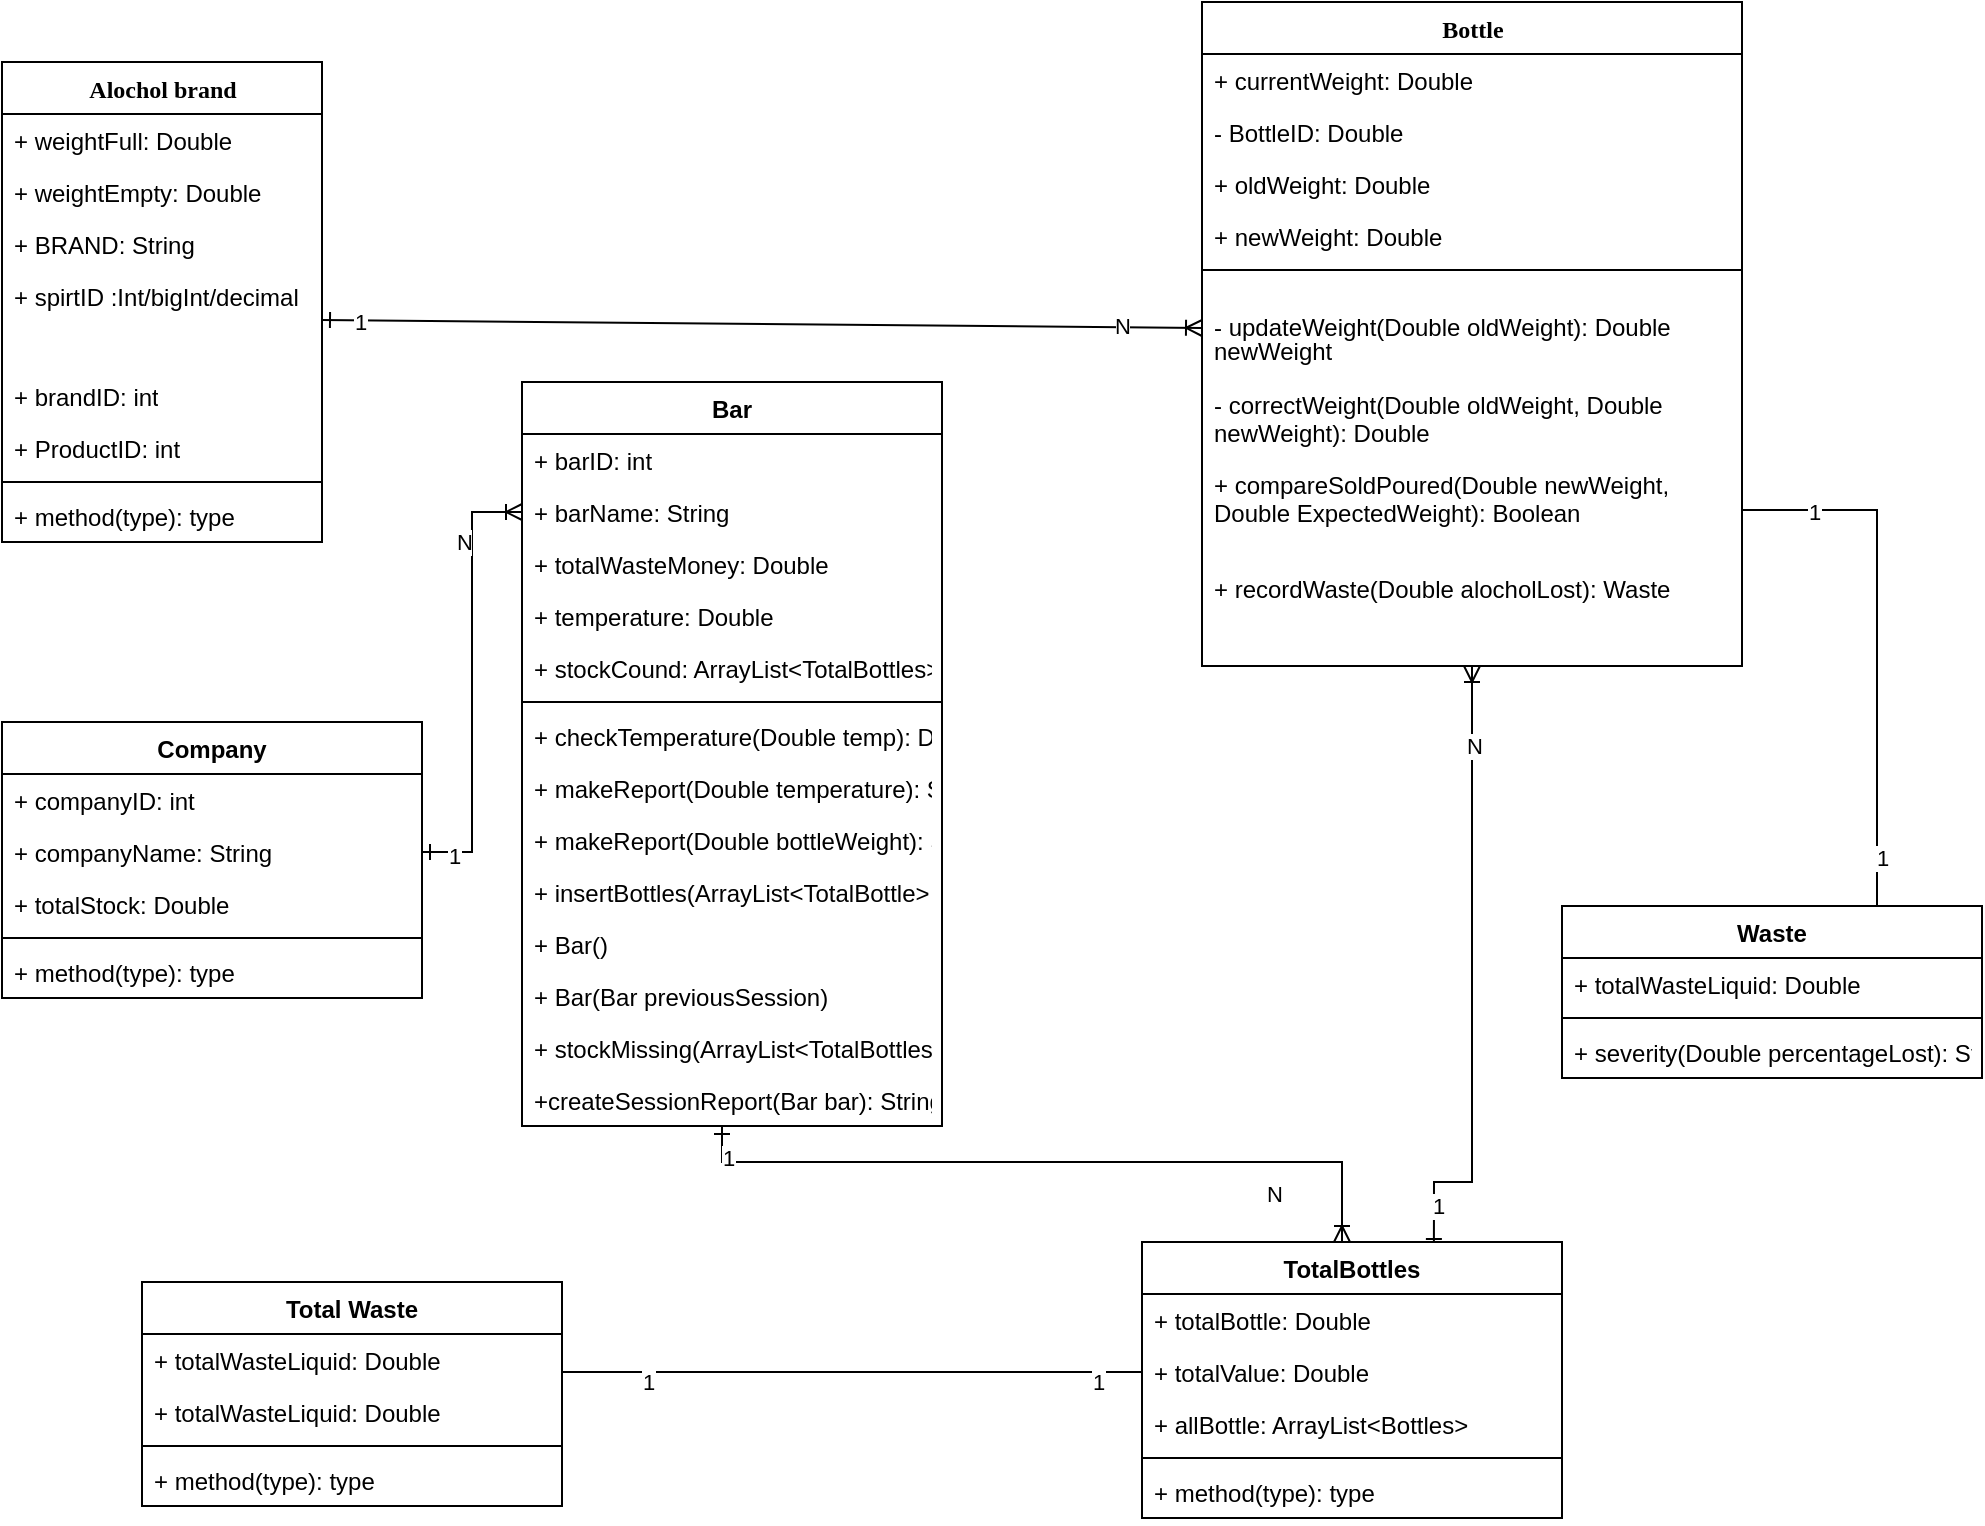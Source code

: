 <mxfile version="13.6.5" type="github" pages="5">
  <diagram name="Database Model" id="9f46799a-70d6-7492-0946-bef42562c5a5">
    <mxGraphModel dx="1352" dy="738" grid="1" gridSize="10" guides="1" tooltips="1" connect="1" arrows="1" fold="1" page="1" pageScale="1" pageWidth="1100" pageHeight="850" background="#ffffff" math="0" shadow="0">
      <root>
        <mxCell id="0" />
        <mxCell id="1" parent="0" />
        <mxCell id="pMiKDld6bmdcQKYPBveJ-21" style="edgeStyle=orthogonalEdgeStyle;rounded=0;orthogonalLoop=1;jettySize=auto;html=1;exitX=0.5;exitY=1;exitDx=0;exitDy=0;entryX=0.695;entryY=0.018;entryDx=0;entryDy=0;endArrow=ERone;endFill=0;startArrow=ERoneToMany;startFill=0;entryPerimeter=0;" parent="1" source="78961159f06e98e8-30" target="pMiKDld6bmdcQKYPBveJ-31" edge="1">
          <mxGeometry relative="1" as="geometry">
            <Array as="points">
              <mxPoint x="815" y="600" />
              <mxPoint x="796" y="600" />
            </Array>
          </mxGeometry>
        </mxCell>
        <mxCell id="1kBNPqgUlPlaI7SINvYf-9" value="N" style="edgeLabel;html=1;align=center;verticalAlign=middle;resizable=0;points=[];" parent="pMiKDld6bmdcQKYPBveJ-21" vertex="1" connectable="0">
          <mxGeometry x="-0.858" y="1" relative="1" as="geometry">
            <mxPoint y="18" as="offset" />
          </mxGeometry>
        </mxCell>
        <mxCell id="1kBNPqgUlPlaI7SINvYf-10" value="1" style="edgeLabel;html=1;align=center;verticalAlign=middle;resizable=0;points=[];" parent="pMiKDld6bmdcQKYPBveJ-21" vertex="1" connectable="0">
          <mxGeometry x="0.881" y="2" relative="1" as="geometry">
            <mxPoint y="-2" as="offset" />
          </mxGeometry>
        </mxCell>
        <mxCell id="pMiKDld6bmdcQKYPBveJ-29" style="edgeStyle=orthogonalEdgeStyle;rounded=0;orthogonalLoop=1;jettySize=auto;html=1;exitX=1;exitY=0.5;exitDx=0;exitDy=0;entryX=0;entryY=0.5;entryDx=0;entryDy=0;endArrow=ERoneToMany;endFill=0;startArrow=ERone;startFill=0;" parent="1" source="pMiKDld6bmdcQKYPBveJ-25" target="pMiKDld6bmdcQKYPBveJ-19" edge="1">
          <mxGeometry relative="1" as="geometry" />
        </mxCell>
        <mxCell id="1kBNPqgUlPlaI7SINvYf-11" value="N" style="edgeLabel;html=1;align=center;verticalAlign=middle;resizable=0;points=[];" parent="pMiKDld6bmdcQKYPBveJ-29" vertex="1" connectable="0">
          <mxGeometry x="0.84" y="-3" relative="1" as="geometry">
            <mxPoint x="-12" y="12" as="offset" />
          </mxGeometry>
        </mxCell>
        <mxCell id="1kBNPqgUlPlaI7SINvYf-12" value="1" style="edgeLabel;html=1;align=center;verticalAlign=middle;resizable=0;points=[];" parent="pMiKDld6bmdcQKYPBveJ-29" vertex="1" connectable="0">
          <mxGeometry x="-0.856" y="-2" relative="1" as="geometry">
            <mxPoint as="offset" />
          </mxGeometry>
        </mxCell>
        <mxCell id="pMiKDld6bmdcQKYPBveJ-23" value="Company" style="swimlane;fontStyle=1;align=center;verticalAlign=top;childLayout=stackLayout;horizontal=1;startSize=26;horizontalStack=0;resizeParent=1;resizeParentMax=0;resizeLast=0;collapsible=1;marginBottom=0;" parent="1" vertex="1">
          <mxGeometry x="80" y="370" width="210" height="138" as="geometry" />
        </mxCell>
        <mxCell id="pMiKDld6bmdcQKYPBveJ-24" value="+ companyID: int" style="text;strokeColor=none;fillColor=none;align=left;verticalAlign=top;spacingLeft=4;spacingRight=4;overflow=hidden;rotatable=0;points=[[0,0.5],[1,0.5]];portConstraint=eastwest;" parent="pMiKDld6bmdcQKYPBveJ-23" vertex="1">
          <mxGeometry y="26" width="210" height="26" as="geometry" />
        </mxCell>
        <mxCell id="pMiKDld6bmdcQKYPBveJ-25" value="+ companyName: String" style="text;strokeColor=none;fillColor=none;align=left;verticalAlign=top;spacingLeft=4;spacingRight=4;overflow=hidden;rotatable=0;points=[[0,0.5],[1,0.5]];portConstraint=eastwest;" parent="pMiKDld6bmdcQKYPBveJ-23" vertex="1">
          <mxGeometry y="52" width="210" height="26" as="geometry" />
        </mxCell>
        <mxCell id="pMiKDld6bmdcQKYPBveJ-26" value="+ totalStock: Double" style="text;strokeColor=none;fillColor=none;align=left;verticalAlign=top;spacingLeft=4;spacingRight=4;overflow=hidden;rotatable=0;points=[[0,0.5],[1,0.5]];portConstraint=eastwest;" parent="pMiKDld6bmdcQKYPBveJ-23" vertex="1">
          <mxGeometry y="78" width="210" height="26" as="geometry" />
        </mxCell>
        <mxCell id="pMiKDld6bmdcQKYPBveJ-27" value="" style="line;strokeWidth=1;fillColor=none;align=left;verticalAlign=middle;spacingTop=-1;spacingLeft=3;spacingRight=3;rotatable=0;labelPosition=right;points=[];portConstraint=eastwest;" parent="pMiKDld6bmdcQKYPBveJ-23" vertex="1">
          <mxGeometry y="104" width="210" height="8" as="geometry" />
        </mxCell>
        <mxCell id="pMiKDld6bmdcQKYPBveJ-28" value="+ method(type): type" style="text;strokeColor=none;fillColor=none;align=left;verticalAlign=top;spacingLeft=4;spacingRight=4;overflow=hidden;rotatable=0;points=[[0,0.5],[1,0.5]];portConstraint=eastwest;" parent="pMiKDld6bmdcQKYPBveJ-23" vertex="1">
          <mxGeometry y="112" width="210" height="26" as="geometry" />
        </mxCell>
        <mxCell id="pMiKDld6bmdcQKYPBveJ-37" style="edgeStyle=orthogonalEdgeStyle;rounded=0;orthogonalLoop=1;jettySize=auto;html=1;entryX=0.5;entryY=1;entryDx=0;entryDy=0;endArrow=ERone;endFill=0;startArrow=ERoneToMany;startFill=0;" parent="1" edge="1">
          <mxGeometry relative="1" as="geometry">
            <Array as="points">
              <mxPoint x="750" y="590" />
              <mxPoint x="440" y="590" />
            </Array>
            <mxPoint x="750" y="630" as="sourcePoint" />
            <mxPoint x="440" y="572" as="targetPoint" />
          </mxGeometry>
        </mxCell>
        <mxCell id="1kBNPqgUlPlaI7SINvYf-13" value="1" style="edgeLabel;html=1;align=center;verticalAlign=middle;resizable=0;points=[];" parent="pMiKDld6bmdcQKYPBveJ-37" vertex="1" connectable="0">
          <mxGeometry x="0.886" y="-2" relative="1" as="geometry">
            <mxPoint as="offset" />
          </mxGeometry>
        </mxCell>
        <mxCell id="1kBNPqgUlPlaI7SINvYf-14" value="N" style="edgeLabel;html=1;align=center;verticalAlign=middle;resizable=0;points=[];" parent="pMiKDld6bmdcQKYPBveJ-37" vertex="1" connectable="0">
          <mxGeometry x="-0.597" y="-4" relative="1" as="geometry">
            <mxPoint y="20" as="offset" />
          </mxGeometry>
        </mxCell>
        <mxCell id="pMiKDld6bmdcQKYPBveJ-39" value="Waste" style="swimlane;fontStyle=1;align=center;verticalAlign=top;childLayout=stackLayout;horizontal=1;startSize=26;horizontalStack=0;resizeParent=1;resizeParentMax=0;resizeLast=0;collapsible=1;marginBottom=0;" parent="1" vertex="1">
          <mxGeometry x="860" y="462" width="210" height="86" as="geometry" />
        </mxCell>
        <mxCell id="pMiKDld6bmdcQKYPBveJ-40" value="+ totalWasteLiquid: Double" style="text;strokeColor=none;fillColor=none;align=left;verticalAlign=top;spacingLeft=4;spacingRight=4;overflow=hidden;rotatable=0;points=[[0,0.5],[1,0.5]];portConstraint=eastwest;" parent="pMiKDld6bmdcQKYPBveJ-39" vertex="1">
          <mxGeometry y="26" width="210" height="26" as="geometry" />
        </mxCell>
        <mxCell id="pMiKDld6bmdcQKYPBveJ-43" value="" style="line;strokeWidth=1;fillColor=none;align=left;verticalAlign=middle;spacingTop=-1;spacingLeft=3;spacingRight=3;rotatable=0;labelPosition=right;points=[];portConstraint=eastwest;" parent="pMiKDld6bmdcQKYPBveJ-39" vertex="1">
          <mxGeometry y="52" width="210" height="8" as="geometry" />
        </mxCell>
        <mxCell id="pMiKDld6bmdcQKYPBveJ-44" value="+ severity(Double percentageLost): String" style="text;strokeColor=none;fillColor=none;align=left;verticalAlign=top;spacingLeft=4;spacingRight=4;overflow=hidden;rotatable=0;points=[[0,0.5],[1,0.5]];portConstraint=eastwest;" parent="pMiKDld6bmdcQKYPBveJ-39" vertex="1">
          <mxGeometry y="60" width="210" height="26" as="geometry" />
        </mxCell>
        <mxCell id="pMiKDld6bmdcQKYPBveJ-47" style="edgeStyle=orthogonalEdgeStyle;rounded=0;orthogonalLoop=1;jettySize=auto;html=1;exitX=1;exitY=0.5;exitDx=0;exitDy=0;entryX=0.75;entryY=0;entryDx=0;entryDy=0;strokeColor=#000000;endArrow=none;endFill=0;" parent="1" source="78961159f06e98e8-42" target="pMiKDld6bmdcQKYPBveJ-39" edge="1">
          <mxGeometry relative="1" as="geometry" />
        </mxCell>
        <mxCell id="1kBNPqgUlPlaI7SINvYf-6" value="1" style="edgeLabel;html=1;align=center;verticalAlign=middle;resizable=0;points=[];" parent="pMiKDld6bmdcQKYPBveJ-47" vertex="1" connectable="0">
          <mxGeometry x="-0.73" y="-1" relative="1" as="geometry">
            <mxPoint as="offset" />
          </mxGeometry>
        </mxCell>
        <mxCell id="1kBNPqgUlPlaI7SINvYf-7" value="1" style="edgeLabel;html=1;align=center;verticalAlign=middle;resizable=0;points=[];" parent="pMiKDld6bmdcQKYPBveJ-47" vertex="1" connectable="0">
          <mxGeometry x="0.818" y="2" relative="1" as="geometry">
            <mxPoint as="offset" />
          </mxGeometry>
        </mxCell>
        <mxCell id="pMiKDld6bmdcQKYPBveJ-55" style="edgeStyle=orthogonalEdgeStyle;rounded=0;orthogonalLoop=1;jettySize=auto;html=1;exitX=1;exitY=0.5;exitDx=0;exitDy=0;entryX=0;entryY=0.5;entryDx=0;entryDy=0;strokeColor=#000000;endArrow=none;endFill=0;" parent="1" source="pMiKDld6bmdcQKYPBveJ-52" target="pMiKDld6bmdcQKYPBveJ-33" edge="1">
          <mxGeometry relative="1" as="geometry">
            <Array as="points">
              <mxPoint x="360" y="695" />
            </Array>
          </mxGeometry>
        </mxCell>
        <mxCell id="1kBNPqgUlPlaI7SINvYf-16" value="1" style="edgeLabel;html=1;align=center;verticalAlign=middle;resizable=0;points=[];" parent="pMiKDld6bmdcQKYPBveJ-55" vertex="1" connectable="0">
          <mxGeometry x="-0.7" y="-5" relative="1" as="geometry">
            <mxPoint as="offset" />
          </mxGeometry>
        </mxCell>
        <mxCell id="1kBNPqgUlPlaI7SINvYf-17" value="1" style="edgeLabel;html=1;align=center;verticalAlign=middle;resizable=0;points=[];" parent="pMiKDld6bmdcQKYPBveJ-55" vertex="1" connectable="0">
          <mxGeometry x="0.7" y="-5" relative="1" as="geometry">
            <mxPoint as="offset" />
          </mxGeometry>
        </mxCell>
        <mxCell id="1kBNPqgUlPlaI7SINvYf-3" style="edgeStyle=none;rounded=0;orthogonalLoop=1;jettySize=auto;html=1;exitX=1;exitY=0.5;exitDx=0;exitDy=0;entryX=0;entryY=0.5;entryDx=0;entryDy=0;endArrow=ERoneToMany;endFill=0;startArrow=ERone;startFill=0;" parent="1" source="78961159f06e98e8-25" target="78961159f06e98e8-39" edge="1">
          <mxGeometry relative="1" as="geometry">
            <mxPoint x="250" y="169" as="sourcePoint" />
            <mxPoint x="670" y="171" as="targetPoint" />
          </mxGeometry>
        </mxCell>
        <mxCell id="1kBNPqgUlPlaI7SINvYf-4" value="1" style="edgeLabel;html=1;align=center;verticalAlign=middle;resizable=0;points=[];" parent="1kBNPqgUlPlaI7SINvYf-3" vertex="1" connectable="0">
          <mxGeometry x="-0.917" y="-1" relative="1" as="geometry">
            <mxPoint as="offset" />
          </mxGeometry>
        </mxCell>
        <mxCell id="1kBNPqgUlPlaI7SINvYf-5" value="N" style="edgeLabel;html=1;align=center;verticalAlign=middle;resizable=0;points=[];" parent="1kBNPqgUlPlaI7SINvYf-3" vertex="1" connectable="0">
          <mxGeometry x="0.817" y="1" relative="1" as="geometry">
            <mxPoint as="offset" />
          </mxGeometry>
        </mxCell>
        <mxCell id="pMiKDld6bmdcQKYPBveJ-51" value="Total Waste" style="swimlane;fontStyle=1;align=center;verticalAlign=top;childLayout=stackLayout;horizontal=1;startSize=26;horizontalStack=0;resizeParent=1;resizeParentMax=0;resizeLast=0;collapsible=1;marginBottom=0;" parent="1" vertex="1">
          <mxGeometry x="150" y="650" width="210" height="112" as="geometry" />
        </mxCell>
        <mxCell id="pMiKDld6bmdcQKYPBveJ-52" value="+ totalWasteLiquid: Double" style="text;strokeColor=none;fillColor=none;align=left;verticalAlign=top;spacingLeft=4;spacingRight=4;overflow=hidden;rotatable=0;points=[[0,0.5],[1,0.5]];portConstraint=eastwest;" parent="pMiKDld6bmdcQKYPBveJ-51" vertex="1">
          <mxGeometry y="26" width="210" height="26" as="geometry" />
        </mxCell>
        <mxCell id="1kBNPqgUlPlaI7SINvYf-15" value="+ totalWasteLiquid: Double" style="text;strokeColor=none;fillColor=none;align=left;verticalAlign=top;spacingLeft=4;spacingRight=4;overflow=hidden;rotatable=0;points=[[0,0.5],[1,0.5]];portConstraint=eastwest;" parent="pMiKDld6bmdcQKYPBveJ-51" vertex="1">
          <mxGeometry y="52" width="210" height="26" as="geometry" />
        </mxCell>
        <mxCell id="pMiKDld6bmdcQKYPBveJ-53" value="" style="line;strokeWidth=1;fillColor=none;align=left;verticalAlign=middle;spacingTop=-1;spacingLeft=3;spacingRight=3;rotatable=0;labelPosition=right;points=[];portConstraint=eastwest;" parent="pMiKDld6bmdcQKYPBveJ-51" vertex="1">
          <mxGeometry y="78" width="210" height="8" as="geometry" />
        </mxCell>
        <mxCell id="pMiKDld6bmdcQKYPBveJ-54" value="+ method(type): type" style="text;strokeColor=none;fillColor=none;align=left;verticalAlign=top;spacingLeft=4;spacingRight=4;overflow=hidden;rotatable=0;points=[[0,0.5],[1,0.5]];portConstraint=eastwest;" parent="pMiKDld6bmdcQKYPBveJ-51" vertex="1">
          <mxGeometry y="86" width="210" height="26" as="geometry" />
        </mxCell>
        <mxCell id="pMiKDld6bmdcQKYPBveJ-31" value="TotalBottles" style="swimlane;fontStyle=1;align=center;verticalAlign=top;childLayout=stackLayout;horizontal=1;startSize=26;horizontalStack=0;resizeParent=1;resizeParentMax=0;resizeLast=0;collapsible=1;marginBottom=0;" parent="1" vertex="1">
          <mxGeometry x="650" y="630" width="210" height="138" as="geometry" />
        </mxCell>
        <mxCell id="pMiKDld6bmdcQKYPBveJ-32" value="+ totalBottle: Double" style="text;strokeColor=none;fillColor=none;align=left;verticalAlign=top;spacingLeft=4;spacingRight=4;overflow=hidden;rotatable=0;points=[[0,0.5],[1,0.5]];portConstraint=eastwest;" parent="pMiKDld6bmdcQKYPBveJ-31" vertex="1">
          <mxGeometry y="26" width="210" height="26" as="geometry" />
        </mxCell>
        <mxCell id="fnMfZctjkmfxEzHxw1D3-1" value="+ totalValue: Double" style="text;strokeColor=none;fillColor=none;align=left;verticalAlign=top;spacingLeft=4;spacingRight=4;overflow=hidden;rotatable=0;points=[[0,0.5],[1,0.5]];portConstraint=eastwest;" parent="pMiKDld6bmdcQKYPBveJ-31" vertex="1">
          <mxGeometry y="52" width="210" height="26" as="geometry" />
        </mxCell>
        <mxCell id="pMiKDld6bmdcQKYPBveJ-33" value="+ allBottle: ArrayList&lt;Bottles&gt; " style="text;strokeColor=none;fillColor=none;align=left;verticalAlign=top;spacingLeft=4;spacingRight=4;overflow=hidden;rotatable=0;points=[[0,0.5],[1,0.5]];portConstraint=eastwest;" parent="pMiKDld6bmdcQKYPBveJ-31" vertex="1">
          <mxGeometry y="78" width="210" height="26" as="geometry" />
        </mxCell>
        <mxCell id="pMiKDld6bmdcQKYPBveJ-35" value="" style="line;strokeWidth=1;fillColor=none;align=left;verticalAlign=middle;spacingTop=-1;spacingLeft=3;spacingRight=3;rotatable=0;labelPosition=right;points=[];portConstraint=eastwest;" parent="pMiKDld6bmdcQKYPBveJ-31" vertex="1">
          <mxGeometry y="104" width="210" height="8" as="geometry" />
        </mxCell>
        <mxCell id="pMiKDld6bmdcQKYPBveJ-36" value="+ method(type): type" style="text;strokeColor=none;fillColor=none;align=left;verticalAlign=top;spacingLeft=4;spacingRight=4;overflow=hidden;rotatable=0;points=[[0,0.5],[1,0.5]];portConstraint=eastwest;" parent="pMiKDld6bmdcQKYPBveJ-31" vertex="1">
          <mxGeometry y="112" width="210" height="26" as="geometry" />
        </mxCell>
        <mxCell id="78961159f06e98e8-30" value="Bottle" style="swimlane;html=1;fontStyle=1;align=center;verticalAlign=top;childLayout=stackLayout;horizontal=1;startSize=26;horizontalStack=0;resizeParent=1;resizeLast=0;collapsible=1;marginBottom=0;swimlaneFillColor=#ffffff;rounded=0;shadow=0;comic=0;labelBackgroundColor=none;strokeWidth=1;fillColor=none;fontFamily=Verdana;fontSize=12" parent="1" vertex="1">
          <mxGeometry x="680" y="10" width="270" height="332" as="geometry" />
        </mxCell>
        <mxCell id="78961159f06e98e8-31" value="+ currentWeight: Double" style="text;html=1;strokeColor=none;fillColor=none;align=left;verticalAlign=top;spacingLeft=4;spacingRight=4;whiteSpace=wrap;overflow=hidden;rotatable=0;points=[[0,0.5],[1,0.5]];portConstraint=eastwest;" parent="78961159f06e98e8-30" vertex="1">
          <mxGeometry y="26" width="270" height="26" as="geometry" />
        </mxCell>
        <mxCell id="78961159f06e98e8-37" value="- BottleID: Double" style="text;html=1;strokeColor=none;fillColor=none;align=left;verticalAlign=top;spacingLeft=4;spacingRight=4;whiteSpace=wrap;overflow=hidden;rotatable=0;points=[[0,0.5],[1,0.5]];portConstraint=eastwest;" parent="78961159f06e98e8-30" vertex="1">
          <mxGeometry y="52" width="270" height="26" as="geometry" />
        </mxCell>
        <mxCell id="6VDT4CnI5FtLrvKmsg52-1" value="+ oldWeight: Double" style="text;html=1;strokeColor=none;fillColor=none;align=left;verticalAlign=top;spacingLeft=4;spacingRight=4;whiteSpace=wrap;overflow=hidden;rotatable=0;points=[[0,0.5],[1,0.5]];portConstraint=eastwest;" parent="78961159f06e98e8-30" vertex="1">
          <mxGeometry y="78" width="270" height="26" as="geometry" />
        </mxCell>
        <mxCell id="6VDT4CnI5FtLrvKmsg52-2" value="+ newWeight: Double" style="text;html=1;strokeColor=none;fillColor=none;align=left;verticalAlign=top;spacingLeft=4;spacingRight=4;whiteSpace=wrap;overflow=hidden;rotatable=0;points=[[0,0.5],[1,0.5]];portConstraint=eastwest;" parent="78961159f06e98e8-30" vertex="1">
          <mxGeometry y="104" width="270" height="26" as="geometry" />
        </mxCell>
        <mxCell id="78961159f06e98e8-38" value="" style="line;html=1;strokeWidth=1;fillColor=none;align=left;verticalAlign=middle;spacingTop=-1;spacingLeft=3;spacingRight=3;rotatable=0;labelPosition=right;points=[];portConstraint=eastwest;" parent="78961159f06e98e8-30" vertex="1">
          <mxGeometry y="130" width="270" height="8" as="geometry" />
        </mxCell>
        <mxCell id="78961159f06e98e8-39" value="&lt;p style=&quot;line-height: 100%&quot;&gt;- updateWeight(Double oldWeight): Double newWeight &lt;/p&gt;" style="text;html=1;strokeColor=none;fillColor=none;align=left;verticalAlign=top;spacingLeft=4;spacingRight=4;whiteSpace=wrap;overflow=visible;rotatable=0;points=[[0,0.5],[1,0.5]];portConstraint=eastwest;rotation=0;" parent="78961159f06e98e8-30" vertex="1">
          <mxGeometry y="138" width="270" height="50" as="geometry" />
        </mxCell>
        <mxCell id="78961159f06e98e8-40" value="- correctWeight(Double oldWeight, Double newWeight): Double" style="text;html=1;strokeColor=none;fillColor=none;align=left;verticalAlign=top;spacingLeft=4;spacingRight=4;whiteSpace=wrap;overflow=hidden;rotatable=0;points=[[0,0.5],[1,0.5]];portConstraint=eastwest;rotation=0;" parent="78961159f06e98e8-30" vertex="1">
          <mxGeometry y="188" width="270" height="40" as="geometry" />
        </mxCell>
        <mxCell id="78961159f06e98e8-42" value="+ compareSoldPoured(Double newWeight, Double ExpectedWeight): Boolean" style="text;html=1;strokeColor=none;fillColor=none;align=left;verticalAlign=top;spacingLeft=4;spacingRight=4;whiteSpace=wrap;overflow=hidden;rotatable=0;points=[[0,0.5],[1,0.5]];portConstraint=eastwest;" parent="78961159f06e98e8-30" vertex="1">
          <mxGeometry y="228" width="270" height="52" as="geometry" />
        </mxCell>
        <mxCell id="gYTM-vPSeB8pY2QE92N7-1" value="+ recordWaste(Double alocholLost): Waste" style="text;html=1;strokeColor=none;fillColor=none;align=left;verticalAlign=top;spacingLeft=4;spacingRight=4;whiteSpace=wrap;overflow=hidden;rotatable=0;points=[[0,0.5],[1,0.5]];portConstraint=eastwest;" parent="78961159f06e98e8-30" vertex="1">
          <mxGeometry y="280" width="270" height="52" as="geometry" />
        </mxCell>
        <mxCell id="78961159f06e98e8-17" value="Alochol brand" style="swimlane;html=1;fontStyle=1;align=center;verticalAlign=top;childLayout=stackLayout;horizontal=1;startSize=26;horizontalStack=0;resizeParent=1;resizeLast=0;collapsible=1;marginBottom=0;swimlaneFillColor=#ffffff;rounded=0;shadow=0;comic=0;labelBackgroundColor=none;strokeWidth=1;fillColor=none;fontFamily=Verdana;fontSize=12" parent="1" vertex="1">
          <mxGeometry x="80" y="40" width="160" height="240" as="geometry">
            <mxRectangle x="90" y="90" width="130" height="26" as="alternateBounds" />
          </mxGeometry>
        </mxCell>
        <mxCell id="78961159f06e98e8-21" value="+ weightFull: Double" style="text;html=1;strokeColor=none;fillColor=none;align=left;verticalAlign=top;spacingLeft=4;spacingRight=4;whiteSpace=wrap;overflow=hidden;rotatable=0;points=[[0,0.5],[1,0.5]];portConstraint=eastwest;" parent="78961159f06e98e8-17" vertex="1">
          <mxGeometry y="26" width="160" height="26" as="geometry" />
        </mxCell>
        <mxCell id="78961159f06e98e8-26" value="+ weightEmpty: Double" style="text;html=1;strokeColor=none;fillColor=none;align=left;verticalAlign=top;spacingLeft=4;spacingRight=4;whiteSpace=wrap;overflow=hidden;rotatable=0;points=[[0,0.5],[1,0.5]];portConstraint=eastwest;" parent="78961159f06e98e8-17" vertex="1">
          <mxGeometry y="52" width="160" height="26" as="geometry" />
        </mxCell>
        <mxCell id="78961159f06e98e8-23" value="+ BRAND: String" style="text;html=1;strokeColor=none;fillColor=none;align=left;verticalAlign=top;spacingLeft=4;spacingRight=4;whiteSpace=wrap;overflow=hidden;rotatable=0;points=[[0,0.5],[1,0.5]];portConstraint=eastwest;" parent="78961159f06e98e8-17" vertex="1">
          <mxGeometry y="78" width="160" height="26" as="geometry" />
        </mxCell>
        <mxCell id="78961159f06e98e8-25" value="+ spirtID :Int/bigInt/decimal" style="text;html=1;strokeColor=none;fillColor=none;align=left;verticalAlign=top;spacingLeft=4;spacingRight=4;whiteSpace=wrap;overflow=hidden;rotatable=0;points=[[0,0.5],[1,0.5]];portConstraint=eastwest;rotation=0;" parent="78961159f06e98e8-17" vertex="1">
          <mxGeometry y="104" width="160" height="50" as="geometry" />
        </mxCell>
        <mxCell id="78961159f06e98e8-20" value="+ brandID: int" style="text;html=1;strokeColor=none;fillColor=none;align=left;verticalAlign=top;spacingLeft=4;spacingRight=4;whiteSpace=wrap;overflow=hidden;rotatable=0;points=[[0,0.5],[1,0.5]];portConstraint=eastwest;" parent="78961159f06e98e8-17" vertex="1">
          <mxGeometry y="154" width="160" height="26" as="geometry" />
        </mxCell>
        <mxCell id="pMiKDld6bmdcQKYPBveJ-14" value="+ ProductID: int" style="text;html=1;strokeColor=none;fillColor=none;align=left;verticalAlign=top;spacingLeft=4;spacingRight=4;whiteSpace=wrap;overflow=hidden;rotatable=0;points=[[0,0.5],[1,0.5]];portConstraint=eastwest;" parent="78961159f06e98e8-17" vertex="1">
          <mxGeometry y="180" width="160" height="26" as="geometry" />
        </mxCell>
        <mxCell id="78961159f06e98e8-19" value="" style="line;html=1;strokeWidth=1;fillColor=none;align=left;verticalAlign=middle;spacingTop=-1;spacingLeft=3;spacingRight=3;rotatable=0;labelPosition=right;points=[];portConstraint=eastwest;" parent="78961159f06e98e8-17" vertex="1">
          <mxGeometry y="206" width="160" height="8" as="geometry" />
        </mxCell>
        <mxCell id="78961159f06e98e8-27" value="+ method(type): type" style="text;html=1;strokeColor=none;fillColor=none;align=left;verticalAlign=top;spacingLeft=4;spacingRight=4;whiteSpace=wrap;overflow=hidden;rotatable=0;points=[[0,0.5],[1,0.5]];portConstraint=eastwest;" parent="78961159f06e98e8-17" vertex="1">
          <mxGeometry y="214" width="160" height="26" as="geometry" />
        </mxCell>
        <mxCell id="pMiKDld6bmdcQKYPBveJ-15" value="Bar" style="swimlane;fontStyle=1;align=center;verticalAlign=top;childLayout=stackLayout;horizontal=1;startSize=26;horizontalStack=0;resizeParent=1;resizeParentMax=0;resizeLast=0;collapsible=1;marginBottom=0;" parent="1" vertex="1">
          <mxGeometry x="340" y="200" width="210" height="372" as="geometry" />
        </mxCell>
        <mxCell id="pMiKDld6bmdcQKYPBveJ-16" value="+ barID: int" style="text;strokeColor=none;fillColor=none;align=left;verticalAlign=top;spacingLeft=4;spacingRight=4;overflow=hidden;rotatable=0;points=[[0,0.5],[1,0.5]];portConstraint=eastwest;" parent="pMiKDld6bmdcQKYPBveJ-15" vertex="1">
          <mxGeometry y="26" width="210" height="26" as="geometry" />
        </mxCell>
        <mxCell id="pMiKDld6bmdcQKYPBveJ-19" value="+ barName: String" style="text;strokeColor=none;fillColor=none;align=left;verticalAlign=top;spacingLeft=4;spacingRight=4;overflow=hidden;rotatable=0;points=[[0,0.5],[1,0.5]];portConstraint=eastwest;" parent="pMiKDld6bmdcQKYPBveJ-15" vertex="1">
          <mxGeometry y="52" width="210" height="26" as="geometry" />
        </mxCell>
        <mxCell id="WGNvPs-7OUyNVXFR-OhN-1" value="+ totalWasteMoney: Double" style="text;strokeColor=none;fillColor=none;align=left;verticalAlign=top;spacingLeft=4;spacingRight=4;overflow=hidden;rotatable=0;points=[[0,0.5],[1,0.5]];portConstraint=eastwest;" parent="pMiKDld6bmdcQKYPBveJ-15" vertex="1">
          <mxGeometry y="78" width="210" height="26" as="geometry" />
        </mxCell>
        <mxCell id="mbmZLVwImYPY7t9mbaT6-2" value="+ temperature: Double" style="text;strokeColor=none;fillColor=none;align=left;verticalAlign=top;spacingLeft=4;spacingRight=4;overflow=hidden;rotatable=0;points=[[0,0.5],[1,0.5]];portConstraint=eastwest;" parent="pMiKDld6bmdcQKYPBveJ-15" vertex="1">
          <mxGeometry y="104" width="210" height="26" as="geometry" />
        </mxCell>
        <mxCell id="pMiKDld6bmdcQKYPBveJ-20" value="+ stockCound: ArrayList&lt;TotalBottles&gt;" style="text;strokeColor=none;fillColor=none;align=left;verticalAlign=top;spacingLeft=4;spacingRight=4;overflow=hidden;rotatable=0;points=[[0,0.5],[1,0.5]];portConstraint=eastwest;" parent="pMiKDld6bmdcQKYPBveJ-15" vertex="1">
          <mxGeometry y="130" width="210" height="26" as="geometry" />
        </mxCell>
        <mxCell id="pMiKDld6bmdcQKYPBveJ-17" value="" style="line;strokeWidth=1;fillColor=none;align=left;verticalAlign=middle;spacingTop=-1;spacingLeft=3;spacingRight=3;rotatable=0;labelPosition=right;points=[];portConstraint=eastwest;" parent="pMiKDld6bmdcQKYPBveJ-15" vertex="1">
          <mxGeometry y="156" width="210" height="8" as="geometry" />
        </mxCell>
        <mxCell id="pMiKDld6bmdcQKYPBveJ-18" value="+ checkTemperature(Double temp): Double " style="text;strokeColor=none;fillColor=none;align=left;verticalAlign=top;spacingLeft=4;spacingRight=4;overflow=hidden;rotatable=0;points=[[0,0.5],[1,0.5]];portConstraint=eastwest;" parent="pMiKDld6bmdcQKYPBveJ-15" vertex="1">
          <mxGeometry y="164" width="210" height="26" as="geometry" />
        </mxCell>
        <mxCell id="fqqjweD0gK5rFXNrtQk9-1" value="+ makeReport(Double temperature): String&#xa;&#xa; " style="text;strokeColor=none;fillColor=none;align=left;verticalAlign=top;spacingLeft=4;spacingRight=4;overflow=hidden;rotatable=0;points=[[0,0.5],[1,0.5]];portConstraint=eastwest;" parent="pMiKDld6bmdcQKYPBveJ-15" vertex="1">
          <mxGeometry y="190" width="210" height="26" as="geometry" />
        </mxCell>
        <mxCell id="fqqjweD0gK5rFXNrtQk9-2" value="+ makeReport(Double bottleWeight): String&#xa;&#xa; " style="text;strokeColor=none;fillColor=none;align=left;verticalAlign=top;spacingLeft=4;spacingRight=4;overflow=hidden;rotatable=0;points=[[0,0.5],[1,0.5]];portConstraint=eastwest;" parent="pMiKDld6bmdcQKYPBveJ-15" vertex="1">
          <mxGeometry y="216" width="210" height="26" as="geometry" />
        </mxCell>
        <mxCell id="Pn02-cvMbRILY0ISKAAc-1" value="+ insertBottles(ArrayList&lt;TotalBottle&gt; stockCount): void&#xa;&#xa; " style="text;strokeColor=none;fillColor=none;align=left;verticalAlign=top;spacingLeft=4;spacingRight=4;overflow=hidden;rotatable=0;points=[[0,0.5],[1,0.5]];portConstraint=eastwest;" parent="pMiKDld6bmdcQKYPBveJ-15" vertex="1">
          <mxGeometry y="242" width="210" height="26" as="geometry" />
        </mxCell>
        <mxCell id="W797ePRwWQdPgygFnorY-1" value="+ Bar()&#xa;&#xa; " style="text;strokeColor=none;fillColor=none;align=left;verticalAlign=top;spacingLeft=4;spacingRight=4;overflow=hidden;rotatable=0;points=[[0,0.5],[1,0.5]];portConstraint=eastwest;" parent="pMiKDld6bmdcQKYPBveJ-15" vertex="1">
          <mxGeometry y="268" width="210" height="26" as="geometry" />
        </mxCell>
        <mxCell id="W797ePRwWQdPgygFnorY-2" value="+ Bar(Bar previousSession)&#xa;&#xa; " style="text;strokeColor=none;fillColor=none;align=left;verticalAlign=top;spacingLeft=4;spacingRight=4;overflow=hidden;rotatable=0;points=[[0,0.5],[1,0.5]];portConstraint=eastwest;" parent="pMiKDld6bmdcQKYPBveJ-15" vertex="1">
          <mxGeometry y="294" width="210" height="26" as="geometry" />
        </mxCell>
        <mxCell id="LfYLW9NQwcKdCMsHtW17-1" value="+ stockMissing(ArrayList&lt;TotalBottles&gt; stockCount, ArrayList&lt;TotalBottles&gt; oldStockCount)&#xa; " style="text;strokeColor=none;fillColor=none;align=left;verticalAlign=top;spacingLeft=4;spacingRight=4;overflow=hidden;rotatable=0;points=[[0,0.5],[1,0.5]];portConstraint=eastwest;" parent="pMiKDld6bmdcQKYPBveJ-15" vertex="1">
          <mxGeometry y="320" width="210" height="26" as="geometry" />
        </mxCell>
        <mxCell id="mbmZLVwImYPY7t9mbaT6-1" value="+createSessionReport(Bar bar): String&#xa; " style="text;strokeColor=none;fillColor=none;align=left;verticalAlign=top;spacingLeft=4;spacingRight=4;overflow=hidden;rotatable=0;points=[[0,0.5],[1,0.5]];portConstraint=eastwest;" parent="pMiKDld6bmdcQKYPBveJ-15" vertex="1">
          <mxGeometry y="346" width="210" height="26" as="geometry" />
        </mxCell>
      </root>
    </mxGraphModel>
  </diagram>
  <diagram id="V5qP_nf8033iNszZ9re_" name="Pour Bottle">
    
    <mxGraphModel dx="1422" dy="794" grid="1" gridSize="10" guides="1" tooltips="1" connect="1" arrows="1" fold="1" page="1" pageScale="1" pageWidth="827" pageHeight="1169" math="0" shadow="0">
      
      <root>
        
        <mxCell id="Ein1DMH8fGDlyQd6Ji-Q-0" />
        
        <mxCell id="Ein1DMH8fGDlyQd6Ji-Q-1" parent="Ein1DMH8fGDlyQd6Ji-Q-0" />
        
        <mxCell id="Vw6WCBMctghDCK7U2NQf-3" style="edgeStyle=orthogonalEdgeStyle;rounded=0;orthogonalLoop=1;jettySize=auto;html=1;exitX=1;exitY=0.5;exitDx=0;exitDy=0;entryX=0.007;entryY=0.5;entryDx=0;entryDy=0;entryPerimeter=0;strokeColor=#000000;" parent="Ein1DMH8fGDlyQd6Ji-Q-1" source="Vw6WCBMctghDCK7U2NQf-0" target="Vw6WCBMctghDCK7U2NQf-2" edge="1">
          
          <mxGeometry relative="1" as="geometry" />
          
        </mxCell>
        
        <mxCell id="Vw6WCBMctghDCK7U2NQf-0" value="New bottle" style="rounded=0;whiteSpace=wrap;html=1;" parent="Ein1DMH8fGDlyQd6Ji-Q-1" vertex="1">
          
          <mxGeometry x="40" y="110" width="120" height="60" as="geometry" />
          
        </mxCell>
        
        <mxCell id="Vw6WCBMctghDCK7U2NQf-7" value="Yes" style="edgeStyle=orthogonalEdgeStyle;rounded=0;orthogonalLoop=1;jettySize=auto;html=1;strokeColor=#000000;" parent="Ein1DMH8fGDlyQd6Ji-Q-1" source="Vw6WCBMctghDCK7U2NQf-2" target="Vw6WCBMctghDCK7U2NQf-6" edge="1">
          
          <mxGeometry relative="1" as="geometry" />
          
        </mxCell>
        
        <mxCell id="Vw6WCBMctghDCK7U2NQf-9" value="" style="edgeStyle=orthogonalEdgeStyle;rounded=0;orthogonalLoop=1;jettySize=auto;html=1;strokeColor=#000000;" parent="Ein1DMH8fGDlyQd6Ji-Q-1" source="Vw6WCBMctghDCK7U2NQf-2" target="Vw6WCBMctghDCK7U2NQf-8" edge="1">
          
          <mxGeometry relative="1" as="geometry" />
          
        </mxCell>
        
        <mxCell id="DoE11bkDDtLDRaUjC9EC-0" value="No" style="edgeLabel;html=1;align=center;verticalAlign=middle;resizable=0;points=[];" parent="Vw6WCBMctghDCK7U2NQf-9" vertex="1" connectable="0">
          
          <mxGeometry x="-0.221" y="2" relative="1" as="geometry">
            
            <mxPoint as="offset" />
            
          </mxGeometry>
          
        </mxCell>
        
        <mxCell id="Vw6WCBMctghDCK7U2NQf-2" value="is new bottle of the correct weight?" style="html=1;whiteSpace=wrap;aspect=fixed;shape=isoRectangle;" parent="Ein1DMH8fGDlyQd6Ji-Q-1" vertex="1">
          
          <mxGeometry x="250" y="95" width="150" height="90" as="geometry" />
          
        </mxCell>
        
        <mxCell id="Vw6WCBMctghDCK7U2NQf-21" value="" style="edgeStyle=orthogonalEdgeStyle;rounded=0;orthogonalLoop=1;jettySize=auto;html=1;strokeColor=#000000;" parent="Ein1DMH8fGDlyQd6Ji-Q-1" source="Vw6WCBMctghDCK7U2NQf-6" target="Vw6WCBMctghDCK7U2NQf-20" edge="1">
          
          <mxGeometry relative="1" as="geometry" />
          
        </mxCell>
        
        <mxCell id="Vw6WCBMctghDCK7U2NQf-6" value="Insert bottle into bar" style="whiteSpace=wrap;html=1;" parent="Ein1DMH8fGDlyQd6Ji-Q-1" vertex="1">
          
          <mxGeometry x="495" y="110" width="120" height="60" as="geometry" />
          
        </mxCell>
        
        <mxCell id="Vw6WCBMctghDCK7U2NQf-11" value="" style="edgeStyle=orthogonalEdgeStyle;rounded=0;orthogonalLoop=1;jettySize=auto;html=1;strokeColor=#000000;" parent="Ein1DMH8fGDlyQd6Ji-Q-1" source="Vw6WCBMctghDCK7U2NQf-8" target="Vw6WCBMctghDCK7U2NQf-10" edge="1">
          
          <mxGeometry relative="1" as="geometry" />
          
        </mxCell>
        
        <mxCell id="Vw6WCBMctghDCK7U2NQf-8" value="Check temperature of the bar" style="whiteSpace=wrap;html=1;" parent="Ein1DMH8fGDlyQd6Ji-Q-1" vertex="1">
          
          <mxGeometry x="265" y="280" width="120" height="60" as="geometry" />
          
        </mxCell>
        
        <mxCell id="Vw6WCBMctghDCK7U2NQf-12" style="edgeStyle=orthogonalEdgeStyle;rounded=0;orthogonalLoop=1;jettySize=auto;html=1;exitX=0;exitY=0.5;exitDx=0;exitDy=0;strokeColor=#000000;entryX=0.5;entryY=0;entryDx=0;entryDy=0;" parent="Ein1DMH8fGDlyQd6Ji-Q-1" source="Vw6WCBMctghDCK7U2NQf-10" target="Vw6WCBMctghDCK7U2NQf-15" edge="1">
          
          <mxGeometry relative="1" as="geometry">
            
            <mxPoint x="80" y="400" as="targetPoint" />
            
          </mxGeometry>
          
        </mxCell>
        
        <mxCell id="Vw6WCBMctghDCK7U2NQf-13" value="No " style="edgeLabel;html=1;align=center;verticalAlign=middle;resizable=0;points=[];" parent="Vw6WCBMctghDCK7U2NQf-12" vertex="1" connectable="0">
          
          <mxGeometry x="0.054" y="2" relative="1" as="geometry">
            
            <mxPoint as="offset" />
            
          </mxGeometry>
          
        </mxCell>
        
        <mxCell id="Vw6WCBMctghDCK7U2NQf-16" value="" style="edgeStyle=orthogonalEdgeStyle;rounded=0;orthogonalLoop=1;jettySize=auto;html=1;strokeColor=#000000;entryX=1;entryY=0.5;entryDx=0;entryDy=0;" parent="Ein1DMH8fGDlyQd6Ji-Q-1" source="Vw6WCBMctghDCK7U2NQf-10" target="Vw6WCBMctghDCK7U2NQf-15" edge="1">
          
          <mxGeometry relative="1" as="geometry">
            
            <Array as="points">
              
              <mxPoint x="330" y="600" />
              
            </Array>
            
          </mxGeometry>
          
        </mxCell>
        
        <mxCell id="Vw6WCBMctghDCK7U2NQf-17" value="Yes" style="edgeLabel;html=1;align=center;verticalAlign=middle;resizable=0;points=[];" parent="Vw6WCBMctghDCK7U2NQf-16" vertex="1" connectable="0">
          
          <mxGeometry x="-0.255" y="-31" relative="1" as="geometry">
            
            <mxPoint as="offset" />
            
          </mxGeometry>
          
        </mxCell>
        
        <mxCell id="Vw6WCBMctghDCK7U2NQf-10" value="&lt;div&gt;Is the temperature of the bar&lt;/div&gt;&lt;div&gt;Recorded correctly&lt;br&gt;&lt;/div&gt;" style="rhombus;whiteSpace=wrap;html=1;" parent="Ein1DMH8fGDlyQd6Ji-Q-1" vertex="1">
          
          <mxGeometry x="202.5" y="420" width="245" height="100" as="geometry" />
          
        </mxCell>
        
        <mxCell id="Vw6WCBMctghDCK7U2NQf-15" value="Report to manager " style="whiteSpace=wrap;html=1;" parent="Ein1DMH8fGDlyQd6Ji-Q-1" vertex="1">
          
          <mxGeometry x="80" y="570" width="120" height="60" as="geometry" />
          
        </mxCell>
        
        <mxCell id="Vw6WCBMctghDCK7U2NQf-23" value="" style="edgeStyle=orthogonalEdgeStyle;rounded=0;orthogonalLoop=1;jettySize=auto;html=1;strokeColor=#000000;" parent="Ein1DMH8fGDlyQd6Ji-Q-1" source="Vw6WCBMctghDCK7U2NQf-20" target="Vw6WCBMctghDCK7U2NQf-22" edge="1">
          
          <mxGeometry relative="1" as="geometry" />
          
        </mxCell>
        
        <mxCell id="Vw6WCBMctghDCK7U2NQf-20" value="Pour drink" style="whiteSpace=wrap;html=1;" parent="Ein1DMH8fGDlyQd6Ji-Q-1" vertex="1">
          
          <mxGeometry x="650" y="280" width="120" height="60" as="geometry" />
          
        </mxCell>
        
        <mxCell id="Vw6WCBMctghDCK7U2NQf-25" value="" style="edgeStyle=orthogonalEdgeStyle;rounded=0;orthogonalLoop=1;jettySize=auto;html=1;strokeColor=#000000;" parent="Ein1DMH8fGDlyQd6Ji-Q-1" source="Vw6WCBMctghDCK7U2NQf-22" target="Vw6WCBMctghDCK7U2NQf-24" edge="1">
          
          <mxGeometry relative="1" as="geometry" />
          
        </mxCell>
        
        <mxCell id="Vw6WCBMctghDCK7U2NQf-28" value="Yes" style="edgeLabel;html=1;align=center;verticalAlign=middle;resizable=0;points=[];" parent="Vw6WCBMctghDCK7U2NQf-25" vertex="1" connectable="0">
          
          <mxGeometry x="-0.556" y="2" relative="1" as="geometry">
            
            <mxPoint as="offset" />
            
          </mxGeometry>
          
        </mxCell>
        
        <mxCell id="Vw6WCBMctghDCK7U2NQf-31" value="" style="edgeStyle=orthogonalEdgeStyle;rounded=0;orthogonalLoop=1;jettySize=auto;html=1;strokeColor=#000000;" parent="Ein1DMH8fGDlyQd6Ji-Q-1" source="Vw6WCBMctghDCK7U2NQf-22" target="Vw6WCBMctghDCK7U2NQf-30" edge="1">
          
          <mxGeometry relative="1" as="geometry" />
          
        </mxCell>
        
        <mxCell id="Vw6WCBMctghDCK7U2NQf-32" value="No" style="edgeLabel;html=1;align=center;verticalAlign=middle;resizable=0;points=[];" parent="Vw6WCBMctghDCK7U2NQf-31" vertex="1" connectable="0">
          
          <mxGeometry x="-0.283" y="-2" relative="1" as="geometry">
            
            <mxPoint as="offset" />
            
          </mxGeometry>
          
        </mxCell>
        
        <mxCell id="Vw6WCBMctghDCK7U2NQf-22" value="&lt;div&gt;Does the amount of &lt;br&gt;&lt;/div&gt;&lt;div&gt;drink poured match &lt;br&gt;&lt;/div&gt;&lt;div&gt;the amount of drinks sold?&lt;/div&gt;" style="rhombus;whiteSpace=wrap;html=1;" parent="Ein1DMH8fGDlyQd6Ji-Q-1" vertex="1">
          
          <mxGeometry x="600" y="445" width="220" height="140" as="geometry" />
          
        </mxCell>
        
        <mxCell id="Vw6WCBMctghDCK7U2NQf-26" style="edgeStyle=orthogonalEdgeStyle;rounded=0;orthogonalLoop=1;jettySize=auto;html=1;strokeColor=#000000;" parent="Ein1DMH8fGDlyQd6Ji-Q-1" source="Vw6WCBMctghDCK7U2NQf-24" target="Vw6WCBMctghDCK7U2NQf-20" edge="1">
          
          <mxGeometry relative="1" as="geometry" />
          
        </mxCell>
        
        <mxCell id="Vw6WCBMctghDCK7U2NQf-24" value="Update weight" style="whiteSpace=wrap;html=1;" parent="Ein1DMH8fGDlyQd6Ji-Q-1" vertex="1">
          
          <mxGeometry x="440" y="280" width="120" height="60" as="geometry" />
          
        </mxCell>
        
        <mxCell id="Vw6WCBMctghDCK7U2NQf-35" value="" style="edgeStyle=orthogonalEdgeStyle;rounded=0;orthogonalLoop=1;jettySize=auto;html=1;strokeColor=#000000;" parent="Ein1DMH8fGDlyQd6Ji-Q-1" source="Vw6WCBMctghDCK7U2NQf-30" target="Vw6WCBMctghDCK7U2NQf-34" edge="1">
          
          <mxGeometry relative="1" as="geometry" />
          
        </mxCell>
        
        <mxCell id="Vw6WCBMctghDCK7U2NQf-30" value="Record wastage" style="whiteSpace=wrap;html=1;" parent="Ein1DMH8fGDlyQd6Ji-Q-1" vertex="1">
          
          <mxGeometry x="650" y="705" width="120" height="60" as="geometry" />
          
        </mxCell>
        
        <mxCell id="Vw6WCBMctghDCK7U2NQf-36" style="edgeStyle=orthogonalEdgeStyle;rounded=0;orthogonalLoop=1;jettySize=auto;html=1;exitX=0.5;exitY=0;exitDx=0;exitDy=0;strokeColor=#000000;entryX=0.25;entryY=1;entryDx=0;entryDy=0;" parent="Ein1DMH8fGDlyQd6Ji-Q-1" source="Vw6WCBMctghDCK7U2NQf-34" target="Vw6WCBMctghDCK7U2NQf-24" edge="1">
          
          <mxGeometry relative="1" as="geometry">
            
            <mxPoint x="460" y="450" as="targetPoint" />
            
            <Array as="points">
              
              <mxPoint x="470" y="705" />
              
            </Array>
            
          </mxGeometry>
          
        </mxCell>
        
        <mxCell id="Vw6WCBMctghDCK7U2NQf-34" value="Record Serverity" style="whiteSpace=wrap;html=1;" parent="Ein1DMH8fGDlyQd6Ji-Q-1" vertex="1">
          
          <mxGeometry x="410" y="705" width="120" height="60" as="geometry" />
          
        </mxCell>
        
      </root>
      
    </mxGraphModel>
    
  </diagram>
  <diagram id="q59k1nH9GaJQQyBMvX95" name="Bar session">
    <mxGraphModel dx="1352" dy="738" grid="1" gridSize="10" guides="1" tooltips="1" connect="1" arrows="1" fold="1" page="1" pageScale="1" pageWidth="827" pageHeight="1169" math="0" shadow="0">
      <root>
        <mxCell id="1MgaVg4bEbyAabbr35Dt-0" />
        <mxCell id="1MgaVg4bEbyAabbr35Dt-1" parent="1MgaVg4bEbyAabbr35Dt-0" />
        <mxCell id="1MgaVg4bEbyAabbr35Dt-5" value="" style="edgeStyle=orthogonalEdgeStyle;rounded=0;orthogonalLoop=1;jettySize=auto;html=1;strokeColor=#000000;" parent="1MgaVg4bEbyAabbr35Dt-1" source="1MgaVg4bEbyAabbr35Dt-3" target="1MgaVg4bEbyAabbr35Dt-4" edge="1">
          <mxGeometry relative="1" as="geometry" />
        </mxCell>
        <mxCell id="1MgaVg4bEbyAabbr35Dt-3" value="Upload bottle" style="rounded=0;whiteSpace=wrap;html=1;" parent="1MgaVg4bEbyAabbr35Dt-1" vertex="1">
          <mxGeometry x="40" y="120" width="120" height="60" as="geometry" />
        </mxCell>
        <mxCell id="1MgaVg4bEbyAabbr35Dt-7" value="No" style="edgeStyle=orthogonalEdgeStyle;rounded=0;orthogonalLoop=1;jettySize=auto;html=1;strokeColor=#000000;" parent="1MgaVg4bEbyAabbr35Dt-1" source="1MgaVg4bEbyAabbr35Dt-4" target="1MgaVg4bEbyAabbr35Dt-6" edge="1">
          <mxGeometry relative="1" as="geometry" />
        </mxCell>
        <mxCell id="1MgaVg4bEbyAabbr35Dt-15" value="" style="edgeStyle=orthogonalEdgeStyle;rounded=0;orthogonalLoop=1;jettySize=auto;html=1;strokeColor=#000000;" parent="1MgaVg4bEbyAabbr35Dt-1" source="1MgaVg4bEbyAabbr35Dt-4" target="1MgaVg4bEbyAabbr35Dt-14" edge="1">
          <mxGeometry relative="1" as="geometry" />
        </mxCell>
        <mxCell id="1MgaVg4bEbyAabbr35Dt-16" value="Yes" style="edgeLabel;html=1;align=center;verticalAlign=middle;resizable=0;points=[];" parent="1MgaVg4bEbyAabbr35Dt-15" vertex="1" connectable="0">
          <mxGeometry x="-0.217" y="-3" relative="1" as="geometry">
            <mxPoint as="offset" />
          </mxGeometry>
        </mxCell>
        <mxCell id="1MgaVg4bEbyAabbr35Dt-4" value="Is bar completly new? " style="rhombus;whiteSpace=wrap;html=1;rounded=0;" parent="1MgaVg4bEbyAabbr35Dt-1" vertex="1">
          <mxGeometry x="260" y="105" width="190" height="90" as="geometry" />
        </mxCell>
        <mxCell id="1MgaVg4bEbyAabbr35Dt-9" value="" style="edgeStyle=orthogonalEdgeStyle;rounded=0;orthogonalLoop=1;jettySize=auto;html=1;strokeColor=#000000;" parent="1MgaVg4bEbyAabbr35Dt-1" source="1MgaVg4bEbyAabbr35Dt-6" target="1MgaVg4bEbyAabbr35Dt-8" edge="1">
          <mxGeometry relative="1" as="geometry" />
        </mxCell>
        <mxCell id="1MgaVg4bEbyAabbr35Dt-6" value="Compare against last stock count" style="whiteSpace=wrap;html=1;rounded=0;" parent="1MgaVg4bEbyAabbr35Dt-1" vertex="1">
          <mxGeometry x="295" y="280" width="120" height="60" as="geometry" />
        </mxCell>
        <mxCell id="1MgaVg4bEbyAabbr35Dt-11" value="" style="edgeStyle=orthogonalEdgeStyle;rounded=0;orthogonalLoop=1;jettySize=auto;html=1;strokeColor=#000000;" parent="1MgaVg4bEbyAabbr35Dt-1" source="1MgaVg4bEbyAabbr35Dt-8" target="1MgaVg4bEbyAabbr35Dt-10" edge="1">
          <mxGeometry relative="1" as="geometry" />
        </mxCell>
        <mxCell id="1MgaVg4bEbyAabbr35Dt-12" value="Yes" style="edgeLabel;html=1;align=center;verticalAlign=middle;resizable=0;points=[];" parent="1MgaVg4bEbyAabbr35Dt-11" vertex="1" connectable="0">
          <mxGeometry x="-0.183" y="-4" relative="1" as="geometry">
            <mxPoint as="offset" />
          </mxGeometry>
        </mxCell>
        <mxCell id="1MgaVg4bEbyAabbr35Dt-13" value="No" style="edgeStyle=orthogonalEdgeStyle;rounded=0;orthogonalLoop=1;jettySize=auto;html=1;exitX=0.5;exitY=1;exitDx=0;exitDy=0;strokeColor=#000000;entryX=0;entryY=0.5;entryDx=0;entryDy=0;" parent="1MgaVg4bEbyAabbr35Dt-1" source="1MgaVg4bEbyAabbr35Dt-8" target="1MgaVg4bEbyAabbr35Dt-17" edge="1">
          <mxGeometry x="-0.123" relative="1" as="geometry">
            <mxPoint x="530" y="450" as="targetPoint" />
            <mxPoint as="offset" />
          </mxGeometry>
        </mxCell>
        <mxCell id="1MgaVg4bEbyAabbr35Dt-8" value="Is there stock missing?" style="rhombus;whiteSpace=wrap;html=1;rounded=0;" parent="1MgaVg4bEbyAabbr35Dt-1" vertex="1">
          <mxGeometry x="272.5" y="440" width="165" height="80" as="geometry" />
        </mxCell>
        <mxCell id="1MgaVg4bEbyAabbr35Dt-10" value="Ask manager for comment" style="whiteSpace=wrap;html=1;rounded=0;" parent="1MgaVg4bEbyAabbr35Dt-1" vertex="1">
          <mxGeometry x="50" y="280" width="120" height="60" as="geometry" />
        </mxCell>
        <mxCell id="1MgaVg4bEbyAabbr35Dt-18" value="" style="edgeStyle=orthogonalEdgeStyle;rounded=0;orthogonalLoop=1;jettySize=auto;html=1;strokeColor=#000000;" parent="1MgaVg4bEbyAabbr35Dt-1" source="1MgaVg4bEbyAabbr35Dt-14" target="1MgaVg4bEbyAabbr35Dt-17" edge="1">
          <mxGeometry relative="1" as="geometry" />
        </mxCell>
        <mxCell id="1MgaVg4bEbyAabbr35Dt-14" value="Record all bottle weights" style="whiteSpace=wrap;html=1;rounded=0;" parent="1MgaVg4bEbyAabbr35Dt-1" vertex="1">
          <mxGeometry x="565" y="120" width="120" height="60" as="geometry" />
        </mxCell>
        <mxCell id="1MgaVg4bEbyAabbr35Dt-20" value="" style="edgeStyle=orthogonalEdgeStyle;rounded=0;orthogonalLoop=1;jettySize=auto;html=1;strokeColor=#000000;" parent="1MgaVg4bEbyAabbr35Dt-1" source="1MgaVg4bEbyAabbr35Dt-17" target="1MgaVg4bEbyAabbr35Dt-19" edge="1">
          <mxGeometry relative="1" as="geometry" />
        </mxCell>
        <mxCell id="1MgaVg4bEbyAabbr35Dt-17" value="Open Bar Session" style="whiteSpace=wrap;html=1;rounded=0;" parent="1MgaVg4bEbyAabbr35Dt-1" vertex="1">
          <mxGeometry x="565" y="260" width="120" height="60" as="geometry" />
        </mxCell>
        <mxCell id="1MgaVg4bEbyAabbr35Dt-24" value="" style="edgeStyle=orthogonalEdgeStyle;rounded=0;orthogonalLoop=1;jettySize=auto;html=1;strokeColor=#000000;" parent="1MgaVg4bEbyAabbr35Dt-1" source="1MgaVg4bEbyAabbr35Dt-19" target="1MgaVg4bEbyAabbr35Dt-23" edge="1">
          <mxGeometry relative="1" as="geometry" />
        </mxCell>
        <mxCell id="1MgaVg4bEbyAabbr35Dt-19" value="Close bar Session" style="whiteSpace=wrap;html=1;rounded=0;" parent="1MgaVg4bEbyAabbr35Dt-1" vertex="1">
          <mxGeometry x="565" y="470" width="120" height="60" as="geometry" />
        </mxCell>
        <mxCell id="1MgaVg4bEbyAabbr35Dt-27" value="" style="edgeStyle=orthogonalEdgeStyle;rounded=0;orthogonalLoop=1;jettySize=auto;html=1;strokeColor=#000000;" parent="1MgaVg4bEbyAabbr35Dt-1" source="1MgaVg4bEbyAabbr35Dt-23" target="1MgaVg4bEbyAabbr35Dt-26" edge="1">
          <mxGeometry relative="1" as="geometry" />
        </mxCell>
        <mxCell id="1MgaVg4bEbyAabbr35Dt-23" value="Report bar session" style="whiteSpace=wrap;html=1;rounded=0;" parent="1MgaVg4bEbyAabbr35Dt-1" vertex="1">
          <mxGeometry x="565" y="610" width="120" height="60" as="geometry" />
        </mxCell>
        <mxCell id="1MgaVg4bEbyAabbr35Dt-29" value="" style="edgeStyle=orthogonalEdgeStyle;rounded=0;orthogonalLoop=1;jettySize=auto;html=1;strokeColor=#000000;entryX=1;entryY=0.5;entryDx=0;entryDy=0;" parent="1MgaVg4bEbyAabbr35Dt-1" source="1MgaVg4bEbyAabbr35Dt-26" target="1MgaVg4bEbyAabbr35Dt-14" edge="1">
          <mxGeometry relative="1" as="geometry">
            <mxPoint x="740" y="430" as="targetPoint" />
            <Array as="points">
              <mxPoint x="263" y="750" />
              <mxPoint x="750" y="750" />
              <mxPoint x="750" y="150" />
            </Array>
          </mxGeometry>
        </mxCell>
        <mxCell id="1MgaVg4bEbyAabbr35Dt-30" value="No" style="edgeLabel;html=1;align=center;verticalAlign=middle;resizable=0;points=[];" parent="1MgaVg4bEbyAabbr35Dt-29" vertex="1" connectable="0">
          <mxGeometry x="-0.885" y="54" relative="1" as="geometry">
            <mxPoint x="38" y="13.23" as="offset" />
          </mxGeometry>
        </mxCell>
        <mxCell id="1MgaVg4bEbyAabbr35Dt-31" style="edgeStyle=orthogonalEdgeStyle;rounded=0;orthogonalLoop=1;jettySize=auto;html=1;exitX=0.5;exitY=0;exitDx=0;exitDy=0;strokeColor=#000000;entryX=0.25;entryY=1;entryDx=0;entryDy=0;" parent="1MgaVg4bEbyAabbr35Dt-1" source="1MgaVg4bEbyAabbr35Dt-26" target="1MgaVg4bEbyAabbr35Dt-10" edge="1">
          <mxGeometry relative="1" as="geometry">
            <mxPoint x="80" y="380" as="targetPoint" />
            <Array as="points">
              <mxPoint x="238" y="530" />
              <mxPoint x="80" y="530" />
            </Array>
          </mxGeometry>
        </mxCell>
        <mxCell id="1MgaVg4bEbyAabbr35Dt-32" value="Yes" style="edgeLabel;html=1;align=center;verticalAlign=middle;resizable=0;points=[];" parent="1MgaVg4bEbyAabbr35Dt-31" vertex="1" connectable="0">
          <mxGeometry x="-0.303" relative="1" as="geometry">
            <mxPoint x="1" as="offset" />
          </mxGeometry>
        </mxCell>
        <mxCell id="1MgaVg4bEbyAabbr35Dt-26" value="Are there problems with the bar" style="rhombus;whiteSpace=wrap;html=1;rounded=0;" parent="1MgaVg4bEbyAabbr35Dt-1" vertex="1">
          <mxGeometry x="130" y="560" width="215" height="120" as="geometry" />
        </mxCell>
      </root>
    </mxGraphModel>
  </diagram>
  <diagram id="zHZkA9fFpy7St4xJyBJL" name="Page-4">
    <mxGraphModel dx="2179" dy="738" grid="1" gridSize="10" guides="1" tooltips="1" connect="1" arrows="1" fold="1" page="1" pageScale="1" pageWidth="827" pageHeight="1169" math="0" shadow="0">
      <root>
        <mxCell id="d36ibxw9kkIbOFoLyxEm-0" />
        <mxCell id="d36ibxw9kkIbOFoLyxEm-1" parent="d36ibxw9kkIbOFoLyxEm-0" />
        <mxCell id="gSeZHdrUXKC4UhQyPffZ-1" value="" style="group" parent="d36ibxw9kkIbOFoLyxEm-1" vertex="1" connectable="0">
          <mxGeometry x="-376" y="897.5" width="120" height="190" as="geometry" />
        </mxCell>
        <mxCell id="l8o9dSlnx5FrRZk9BTqf-4" value="company_id" style="ellipse;whiteSpace=wrap;html=1;fillColor=#ffe6cc;strokeColor=#d79b00;strokeWidth=5;" parent="gSeZHdrUXKC4UhQyPffZ-1" vertex="1">
          <mxGeometry width="120" height="80" as="geometry" />
        </mxCell>
        <mxCell id="gSeZHdrUXKC4UhQyPffZ-6" value="" style="group" parent="d36ibxw9kkIbOFoLyxEm-1" vertex="1" connectable="0">
          <mxGeometry x="139" y="420" width="145" height="180" as="geometry" />
        </mxCell>
        <mxCell id="0uubyJxyz2lQTnkSBZjO-0" value="has a" style="rhombus;whiteSpace=wrap;html=1;strokeWidth=1;" parent="gSeZHdrUXKC4UhQyPffZ-6" vertex="1">
          <mxGeometry x="-25" width="170" height="80" as="geometry" />
        </mxCell>
        <mxCell id="H6kqF_SvhUzysCmX2g1l-2" style="edgeStyle=none;rounded=0;orthogonalLoop=1;jettySize=auto;html=1;exitX=1;exitY=0.5;exitDx=0;exitDy=0;entryX=0;entryY=0.5;entryDx=0;entryDy=0;endArrow=ERmany;endFill=0;strokeWidth=1;endSize=17;" parent="d36ibxw9kkIbOFoLyxEm-1" source="H6kqF_SvhUzysCmX2g1l-0" target="91JlJYkpV9d6CV7yItNB-5" edge="1">
          <mxGeometry relative="1" as="geometry" />
        </mxCell>
        <mxCell id="ew0lAO8t54J2gsQRkrsn-0" style="edgeStyle=none;rounded=0;orthogonalLoop=1;jettySize=auto;html=1;exitX=0.5;exitY=1;exitDx=0;exitDy=0;entryX=0.5;entryY=0;entryDx=0;entryDy=0;endArrow=none;endFill=0;" parent="d36ibxw9kkIbOFoLyxEm-1" source="H6kqF_SvhUzysCmX2g1l-3" target="H6kqF_SvhUzysCmX2g1l-0" edge="1">
          <mxGeometry relative="1" as="geometry" />
        </mxCell>
        <mxCell id="H6kqF_SvhUzysCmX2g1l-3" value="bottle_id" style="ellipse;whiteSpace=wrap;html=1;strokeColor=#9673a6;strokeWidth=5;fillColor=#e1d5e7;" parent="d36ibxw9kkIbOFoLyxEm-1" vertex="1">
          <mxGeometry x="-186" y="20" width="120" height="80" as="geometry" />
        </mxCell>
        <mxCell id="ew0lAO8t54J2gsQRkrsn-2" style="edgeStyle=none;rounded=0;orthogonalLoop=1;jettySize=auto;html=1;exitX=0.5;exitY=0;exitDx=0;exitDy=0;entryX=0.5;entryY=1;entryDx=0;entryDy=0;endArrow=none;endFill=0;" parent="d36ibxw9kkIbOFoLyxEm-1" source="ew0lAO8t54J2gsQRkrsn-1" target="H6kqF_SvhUzysCmX2g1l-0" edge="1">
          <mxGeometry relative="1" as="geometry" />
        </mxCell>
        <mxCell id="ew0lAO8t54J2gsQRkrsn-1" value="brand_id" style="ellipse;whiteSpace=wrap;html=1;strokeColor=#b85450;strokeWidth=5;fillColor=#f8cecc;" parent="d36ibxw9kkIbOFoLyxEm-1" vertex="1">
          <mxGeometry x="-186" y="270" width="120" height="80" as="geometry" />
        </mxCell>
        <mxCell id="BnHsizqppbIF_QXOOGtq-9" value="" style="group" parent="d36ibxw9kkIbOFoLyxEm-1" vertex="1" connectable="0">
          <mxGeometry x="-120" y="30" width="280" height="215" as="geometry" />
        </mxCell>
        <mxCell id="gSeZHdrUXKC4UhQyPffZ-10" value="" style="group;strokeWidth=5;" parent="BnHsizqppbIF_QXOOGtq-9" vertex="1" connectable="0">
          <mxGeometry x="-246" width="120" height="200" as="geometry" />
        </mxCell>
        <mxCell id="l8o9dSlnx5FrRZk9BTqf-0" value="brand_id" style="ellipse;whiteSpace=wrap;html=1;fillColor=#f8cecc;strokeColor=#b85450;strokeWidth=5;" parent="gSeZHdrUXKC4UhQyPffZ-10" vertex="1">
          <mxGeometry width="120" height="80" as="geometry" />
        </mxCell>
        <mxCell id="91JlJYkpV9d6CV7yItNB-2" value="Alcohol brand " style="rounded=0;whiteSpace=wrap;html=1;strokeColor=#990000;strokeWidth=4;" parent="gSeZHdrUXKC4UhQyPffZ-10" vertex="1">
          <mxGeometry y="140" width="120" height="60" as="geometry" />
        </mxCell>
        <mxCell id="gSeZHdrUXKC4UhQyPffZ-5" style="edgeStyle=none;rounded=0;orthogonalLoop=1;jettySize=auto;html=1;exitX=0.5;exitY=1;exitDx=0;exitDy=0;entryX=0.5;entryY=0;entryDx=0;entryDy=0;endArrow=none;endFill=0;" parent="gSeZHdrUXKC4UhQyPffZ-10" source="l8o9dSlnx5FrRZk9BTqf-0" target="91JlJYkpV9d6CV7yItNB-2" edge="1">
          <mxGeometry relative="1" as="geometry" />
        </mxCell>
        <mxCell id="H6kqF_SvhUzysCmX2g1l-0" value="makes a" style="rhombus;whiteSpace=wrap;html=1;strokeWidth=1;" parent="BnHsizqppbIF_QXOOGtq-9" vertex="1">
          <mxGeometry x="-90" y="125" width="180" height="90" as="geometry" />
        </mxCell>
        <mxCell id="H6kqF_SvhUzysCmX2g1l-1" style="edgeStyle=none;rounded=0;orthogonalLoop=1;jettySize=auto;html=1;exitX=1;exitY=0.5;exitDx=0;exitDy=0;entryX=0;entryY=0.5;entryDx=0;entryDy=0;endArrow=none;endFill=0;startArrow=ERmandOne;startFill=0;endSize=6;startSize=15;" parent="BnHsizqppbIF_QXOOGtq-9" source="91JlJYkpV9d6CV7yItNB-2" target="H6kqF_SvhUzysCmX2g1l-0" edge="1">
          <mxGeometry relative="1" as="geometry" />
        </mxCell>
        <mxCell id="gBlGnYaz-VxhEg1AUm8E-0" value="total_waste" style="ellipse;whiteSpace=wrap;html=1;strokeColor=#4D9900;strokeWidth=1;" parent="d36ibxw9kkIbOFoLyxEm-1" vertex="1">
          <mxGeometry x="294" y="624.5" width="120" height="80" as="geometry" />
        </mxCell>
        <mxCell id="91JlJYkpV9d6CV7yItNB-0" value="waste_id " style="ellipse;whiteSpace=wrap;html=1;fillColor=#d5e8d4;strokeColor=#82b366;strokeWidth=5;" parent="d36ibxw9kkIbOFoLyxEm-1" vertex="1">
          <mxGeometry x="139" y="730" width="120" height="80" as="geometry" />
        </mxCell>
        <mxCell id="hbb1ZFb75s0sY9IzIKzJ-0" style="edgeStyle=none;rounded=0;orthogonalLoop=1;jettySize=auto;html=1;exitX=0.5;exitY=1;exitDx=0;exitDy=0;entryX=0.5;entryY=0;entryDx=0;entryDy=0;endArrow=none;endFill=0;" parent="d36ibxw9kkIbOFoLyxEm-1" source="91JlJYkpV9d6CV7yItNB-4" target="91JlJYkpV9d6CV7yItNB-0" edge="1">
          <mxGeometry relative="1" as="geometry" />
        </mxCell>
        <mxCell id="hbb1ZFb75s0sY9IzIKzJ-1" style="edgeStyle=none;rounded=0;orthogonalLoop=1;jettySize=auto;html=1;exitX=1;exitY=0.5;exitDx=0;exitDy=0;entryX=0;entryY=0.5;entryDx=0;entryDy=0;endArrow=none;endFill=0;" parent="d36ibxw9kkIbOFoLyxEm-1" source="91JlJYkpV9d6CV7yItNB-4" target="gBlGnYaz-VxhEg1AUm8E-0" edge="1">
          <mxGeometry relative="1" as="geometry" />
        </mxCell>
        <mxCell id="0uubyJxyz2lQTnkSBZjO-6" value="bottle_id" style="ellipse;whiteSpace=wrap;html=1;strokeColor=#9673a6;strokeWidth=5;fillColor=#e1d5e7;" parent="d36ibxw9kkIbOFoLyxEm-1" vertex="1">
          <mxGeometry x="294" y="480" width="120" height="80" as="geometry" />
        </mxCell>
        <mxCell id="0uubyJxyz2lQTnkSBZjO-5" value="waste_id" style="ellipse;whiteSpace=wrap;html=1;strokeColor=#82b366;strokeWidth=5;fillColor=#d5e8d4;" parent="d36ibxw9kkIbOFoLyxEm-1" vertex="1">
          <mxGeometry x="284" y="340" width="120" height="80" as="geometry" />
        </mxCell>
        <mxCell id="0uubyJxyz2lQTnkSBZjO-11" style="edgeStyle=none;rounded=0;orthogonalLoop=1;jettySize=auto;html=1;exitX=0.5;exitY=1;exitDx=0;exitDy=0;entryX=0.5;entryY=0;entryDx=0;entryDy=0;endArrow=none;endFill=0;startArrow=ERmany;startFill=0;endSize=17;startSize=17;" parent="d36ibxw9kkIbOFoLyxEm-1" source="91JlJYkpV9d6CV7yItNB-5" target="0uubyJxyz2lQTnkSBZjO-0" edge="1">
          <mxGeometry relative="1" as="geometry" />
        </mxCell>
        <mxCell id="9ohPRdUVvh0t_WMVwWjw-35" style="edgeStyle=none;rounded=0;orthogonalLoop=1;jettySize=auto;html=1;exitX=1;exitY=1;exitDx=0;exitDy=0;entryX=0.5;entryY=0;entryDx=0;entryDy=0;endArrow=ERmandOne;endFill=0;startArrow=none;startFill=0;startSize=17;endSize=17;targetPerimeterSpacing=10;sourcePerimeterSpacing=10;strokeWidth=1;jumpSize=6;jumpStyle=none;" parent="d36ibxw9kkIbOFoLyxEm-1" source="0uubyJxyz2lQTnkSBZjO-17" target="91JlJYkpV9d6CV7yItNB-3" edge="1">
          <mxGeometry relative="1" as="geometry" />
        </mxCell>
        <mxCell id="0uubyJxyz2lQTnkSBZjO-17" value="is on" style="rhombus;whiteSpace=wrap;html=1;strokeColor=#000000;strokeWidth=1;" parent="d36ibxw9kkIbOFoLyxEm-1" vertex="1">
          <mxGeometry x="-216" y="480" width="140" height="80" as="geometry" />
        </mxCell>
        <mxCell id="9ohPRdUVvh0t_WMVwWjw-39" style="edgeStyle=none;rounded=0;orthogonalLoop=1;jettySize=auto;html=1;exitX=1;exitY=0.5;exitDx=0;exitDy=0;entryX=0;entryY=0;entryDx=0;entryDy=0;endArrow=none;endFill=0;" parent="d36ibxw9kkIbOFoLyxEm-1" source="BVhYMrYyHFez2K5BwvAk-2" target="0uubyJxyz2lQTnkSBZjO-17" edge="1">
          <mxGeometry relative="1" as="geometry" />
        </mxCell>
        <mxCell id="BVhYMrYyHFez2K5BwvAk-2" value="bottle_id" style="ellipse;whiteSpace=wrap;html=1;fillColor=#e1d5e7;strokeColor=#9673a6;strokeWidth=5;" parent="d36ibxw9kkIbOFoLyxEm-1" vertex="1">
          <mxGeometry x="-386" y="420" width="120" height="80" as="geometry" />
        </mxCell>
        <mxCell id="9ohPRdUVvh0t_WMVwWjw-36" style="edgeStyle=none;rounded=0;orthogonalLoop=1;jettySize=auto;html=1;exitX=1;exitY=0.5;exitDx=0;exitDy=0;entryX=0;entryY=1;entryDx=0;entryDy=0;endArrow=none;endFill=0;" parent="d36ibxw9kkIbOFoLyxEm-1" source="BVhYMrYyHFez2K5BwvAk-1" target="0uubyJxyz2lQTnkSBZjO-17" edge="1">
          <mxGeometry relative="1" as="geometry" />
        </mxCell>
        <mxCell id="BVhYMrYyHFez2K5BwvAk-1" value="bar_id" style="ellipse;whiteSpace=wrap;html=1;fillColor=#dae8fc;strokeColor=#6c8ebf;strokeWidth=5;" parent="d36ibxw9kkIbOFoLyxEm-1" vertex="1">
          <mxGeometry x="-386" y="550" width="120" height="80" as="geometry" />
        </mxCell>
        <mxCell id="9ohPRdUVvh0t_WMVwWjw-30" value="" style="group" parent="d36ibxw9kkIbOFoLyxEm-1" vertex="1" connectable="0">
          <mxGeometry x="-16" y="20" width="430" height="528.79" as="geometry" />
        </mxCell>
        <mxCell id="BnHsizqppbIF_QXOOGtq-0" value="old_weight" style="ellipse;whiteSpace=wrap;html=1;strokeColor=#4C0099;strokeWidth=1;" parent="9ohPRdUVvh0t_WMVwWjw-30" vertex="1">
          <mxGeometry y="90" width="120" height="80" as="geometry" />
        </mxCell>
        <mxCell id="9ohPRdUVvh0t_WMVwWjw-29" value="" style="group" parent="9ohPRdUVvh0t_WMVwWjw-30" vertex="1" connectable="0">
          <mxGeometry x="10" width="420" height="528.79" as="geometry" />
        </mxCell>
        <mxCell id="gSeZHdrUXKC4UhQyPffZ-9" value="" style="group;strokeWidth=5;" parent="9ohPRdUVvh0t_WMVwWjw-29" vertex="1" connectable="0">
          <mxGeometry x="140" y="15" width="120" height="195" as="geometry" />
        </mxCell>
        <mxCell id="l8o9dSlnx5FrRZk9BTqf-2" value="bottle_id" style="ellipse;whiteSpace=wrap;html=1;fillColor=#e1d5e7;strokeColor=#9673a6;strokeWidth=5;" parent="gSeZHdrUXKC4UhQyPffZ-9" vertex="1">
          <mxGeometry width="120" height="80" as="geometry" />
        </mxCell>
        <mxCell id="91JlJYkpV9d6CV7yItNB-5" value="Bottle" style="rounded=0;whiteSpace=wrap;html=1;strokeColor=#4C0099;strokeWidth=5;" parent="gSeZHdrUXKC4UhQyPffZ-9" vertex="1">
          <mxGeometry y="135" width="120" height="60" as="geometry" />
        </mxCell>
        <mxCell id="gSeZHdrUXKC4UhQyPffZ-4" style="edgeStyle=none;rounded=0;orthogonalLoop=1;jettySize=auto;html=1;exitX=0.5;exitY=1;exitDx=0;exitDy=0;endArrow=none;endFill=0;" parent="gSeZHdrUXKC4UhQyPffZ-9" source="l8o9dSlnx5FrRZk9BTqf-2" target="91JlJYkpV9d6CV7yItNB-5" edge="1">
          <mxGeometry relative="1" as="geometry" />
        </mxCell>
        <mxCell id="0uubyJxyz2lQTnkSBZjO-16" style="edgeStyle=none;rounded=0;orthogonalLoop=1;jettySize=auto;html=1;exitX=0;exitY=0.5;exitDx=0;exitDy=0;entryX=1;entryY=1;entryDx=0;entryDy=0;endArrow=none;endFill=0;" parent="9ohPRdUVvh0t_WMVwWjw-29" source="ew0lAO8t54J2gsQRkrsn-3" target="91JlJYkpV9d6CV7yItNB-5" edge="1">
          <mxGeometry relative="1" as="geometry" />
        </mxCell>
        <mxCell id="ew0lAO8t54J2gsQRkrsn-3" value="full_weight" style="ellipse;whiteSpace=wrap;html=1;strokeColor=#4C0099;strokeWidth=1;" parent="9ohPRdUVvh0t_WMVwWjw-29" vertex="1">
          <mxGeometry x="300" y="210" width="120" height="80" as="geometry" />
        </mxCell>
        <mxCell id="0uubyJxyz2lQTnkSBZjO-13" style="edgeStyle=none;rounded=0;orthogonalLoop=1;jettySize=auto;html=1;exitX=0;exitY=1;exitDx=0;exitDy=0;entryX=1;entryY=0;entryDx=0;entryDy=0;endArrow=none;endFill=0;" parent="9ohPRdUVvh0t_WMVwWjw-29" source="Q5bkXruQw_Gh73W40aRe-0" target="91JlJYkpV9d6CV7yItNB-5" edge="1">
          <mxGeometry relative="1" as="geometry" />
        </mxCell>
        <mxCell id="Q5bkXruQw_Gh73W40aRe-0" value="empty_weight" style="ellipse;whiteSpace=wrap;html=1;strokeColor=#4C0099;strokeWidth=1;" parent="9ohPRdUVvh0t_WMVwWjw-29" vertex="1">
          <mxGeometry x="282" width="120" height="80" as="geometry" />
        </mxCell>
        <mxCell id="0uubyJxyz2lQTnkSBZjO-12" style="edgeStyle=none;rounded=0;orthogonalLoop=1;jettySize=auto;html=1;exitX=0;exitY=0.5;exitDx=0;exitDy=0;entryX=1;entryY=0.5;entryDx=0;entryDy=0;endArrow=none;endFill=0;" parent="9ohPRdUVvh0t_WMVwWjw-29" source="Q5bkXruQw_Gh73W40aRe-1" target="91JlJYkpV9d6CV7yItNB-5" edge="1">
          <mxGeometry relative="1" as="geometry" />
        </mxCell>
        <mxCell id="Q5bkXruQw_Gh73W40aRe-1" value="current_weight" style="ellipse;whiteSpace=wrap;html=1;strokeColor=#4C0099;strokeWidth=1;" parent="9ohPRdUVvh0t_WMVwWjw-29" vertex="1">
          <mxGeometry x="290" y="100" width="120" height="80" as="geometry" />
        </mxCell>
        <mxCell id="0uubyJxyz2lQTnkSBZjO-14" style="edgeStyle=none;rounded=0;orthogonalLoop=1;jettySize=auto;html=1;exitX=1;exitY=1;exitDx=0;exitDy=0;entryX=0.25;entryY=0;entryDx=0;entryDy=0;endArrow=none;endFill=0;" parent="9ohPRdUVvh0t_WMVwWjw-29" source="BnHsizqppbIF_QXOOGtq-1" target="91JlJYkpV9d6CV7yItNB-5" edge="1">
          <mxGeometry relative="1" as="geometry" />
        </mxCell>
        <mxCell id="BnHsizqppbIF_QXOOGtq-1" value="new_weight" style="ellipse;whiteSpace=wrap;html=1;strokeColor=#4C0099;strokeWidth=1;" parent="9ohPRdUVvh0t_WMVwWjw-29" vertex="1">
          <mxGeometry width="120" height="80" as="geometry" />
        </mxCell>
        <mxCell id="0uubyJxyz2lQTnkSBZjO-15" style="edgeStyle=none;rounded=0;orthogonalLoop=1;jettySize=auto;html=1;exitX=1;exitY=1;exitDx=0;exitDy=0;entryX=0;entryY=0.25;entryDx=0;entryDy=0;endArrow=none;endFill=0;" parent="9ohPRdUVvh0t_WMVwWjw-30" source="BnHsizqppbIF_QXOOGtq-0" target="91JlJYkpV9d6CV7yItNB-5" edge="1">
          <mxGeometry relative="1" as="geometry" />
        </mxCell>
        <mxCell id="gSeZHdrUXKC4UhQyPffZ-11" value="name" style="ellipse;whiteSpace=wrap;html=1;strokeColor=#990000;strokeWidth=2;" parent="d36ibxw9kkIbOFoLyxEm-1" vertex="1">
          <mxGeometry x="-366" y="280" width="120" height="80" as="geometry" />
        </mxCell>
        <mxCell id="9ohPRdUVvh0t_WMVwWjw-31" style="edgeStyle=none;rounded=0;orthogonalLoop=1;jettySize=auto;html=1;exitX=0.5;exitY=1;exitDx=0;exitDy=0;entryX=0.5;entryY=0;entryDx=0;entryDy=0;endArrow=none;endFill=0;" parent="d36ibxw9kkIbOFoLyxEm-1" source="91JlJYkpV9d6CV7yItNB-2" target="gSeZHdrUXKC4UhQyPffZ-11" edge="1">
          <mxGeometry relative="1" as="geometry" />
        </mxCell>
        <mxCell id="91JlJYkpV9d6CV7yItNB-4" value="Waste" style="rounded=0;whiteSpace=wrap;html=1;strokeColor=#4D9900;strokeWidth=5;" parent="d36ibxw9kkIbOFoLyxEm-1" vertex="1">
          <mxGeometry x="139" y="635" width="120" height="60" as="geometry" />
        </mxCell>
        <mxCell id="0uubyJxyz2lQTnkSBZjO-4" style="edgeStyle=none;rounded=0;orthogonalLoop=1;jettySize=auto;html=1;exitX=0.5;exitY=1;exitDx=0;exitDy=0;entryX=0.5;entryY=0;entryDx=0;entryDy=0;endArrow=ERzeroToOne;endFill=1;endSize=15;" parent="d36ibxw9kkIbOFoLyxEm-1" source="0uubyJxyz2lQTnkSBZjO-0" target="91JlJYkpV9d6CV7yItNB-4" edge="1">
          <mxGeometry relative="1" as="geometry" />
        </mxCell>
        <mxCell id="9ohPRdUVvh0t_WMVwWjw-32" style="edgeStyle=none;rounded=0;orthogonalLoop=1;jettySize=auto;html=1;exitX=1;exitY=0.5;exitDx=0;exitDy=0;endArrow=none;endFill=0;" parent="d36ibxw9kkIbOFoLyxEm-1" source="l8o9dSlnx5FrRZk9BTqf-4" target="91JlJYkpV9d6CV7yItNB-1" edge="1">
          <mxGeometry relative="1" as="geometry" />
        </mxCell>
        <mxCell id="9ohPRdUVvh0t_WMVwWjw-33" style="edgeStyle=none;rounded=0;orthogonalLoop=1;jettySize=auto;html=1;exitX=1;exitY=1;exitDx=0;exitDy=0;entryX=0;entryY=0;entryDx=0;entryDy=0;endArrow=none;endFill=0;" parent="d36ibxw9kkIbOFoLyxEm-1" source="9ohPRdUVvh0t_WMVwWjw-14" target="9ohPRdUVvh0t_WMVwWjw-10" edge="1">
          <mxGeometry relative="1" as="geometry" />
        </mxCell>
        <mxCell id="9ohPRdUVvh0t_WMVwWjw-14" value="bar_id" style="ellipse;whiteSpace=wrap;html=1;fillColor=#dae8fc;strokeColor=#6c8ebf;strokeWidth=5;" parent="d36ibxw9kkIbOFoLyxEm-1" vertex="1">
          <mxGeometry x="-151" y="770" width="120" height="80" as="geometry" />
        </mxCell>
        <mxCell id="91JlJYkpV9d6CV7yItNB-1" value="Company" style="rounded=0;whiteSpace=wrap;html=1;strokeColor=#D79B00;strokeWidth=5;" parent="d36ibxw9kkIbOFoLyxEm-1" vertex="1">
          <mxGeometry x="-226" y="907.5" width="120" height="60" as="geometry" />
        </mxCell>
        <mxCell id="91JlJYkpV9d6CV7yItNB-3" value="Bar" style="rounded=0;whiteSpace=wrap;html=1;strokeColor=#6C8EBF;strokeWidth=5;" parent="d36ibxw9kkIbOFoLyxEm-1" vertex="1">
          <mxGeometry x="134" y="907.5" width="120" height="60" as="geometry" />
        </mxCell>
        <mxCell id="9ohPRdUVvh0t_WMVwWjw-24" style="edgeStyle=none;rounded=0;orthogonalLoop=1;jettySize=auto;html=1;exitX=0.5;exitY=0;exitDx=0;exitDy=0;entryX=0.5;entryY=1;entryDx=0;entryDy=0;endArrow=none;endFill=0;" parent="d36ibxw9kkIbOFoLyxEm-1" source="loaCcvDY0D6dzjkUYGKk-0" target="91JlJYkpV9d6CV7yItNB-3" edge="1">
          <mxGeometry relative="1" as="geometry" />
        </mxCell>
        <mxCell id="loaCcvDY0D6dzjkUYGKk-0" value="temperature" style="ellipse;whiteSpace=wrap;html=1;strokeColor=#6C8EBF;strokeWidth=1;" parent="d36ibxw9kkIbOFoLyxEm-1" vertex="1">
          <mxGeometry x="134" y="1037.5" width="120" height="80" as="geometry" />
        </mxCell>
        <mxCell id="9ohPRdUVvh0t_WMVwWjw-10" value="owns" style="rhombus;whiteSpace=wrap;html=1;strokeWidth=1;" parent="d36ibxw9kkIbOFoLyxEm-1" vertex="1">
          <mxGeometry x="-55" y="897.5" width="150" height="80" as="geometry" />
        </mxCell>
        <mxCell id="9ohPRdUVvh0t_WMVwWjw-13" style="edgeStyle=none;rounded=0;orthogonalLoop=1;jettySize=auto;html=1;exitX=1;exitY=0.5;exitDx=0;exitDy=0;entryX=0;entryY=0.5;entryDx=0;entryDy=0;endArrow=ERoneToMany;endFill=0;startSize=13;endSize=17;" parent="d36ibxw9kkIbOFoLyxEm-1" source="9ohPRdUVvh0t_WMVwWjw-10" target="91JlJYkpV9d6CV7yItNB-3" edge="1">
          <mxGeometry relative="1" as="geometry" />
        </mxCell>
        <mxCell id="9ohPRdUVvh0t_WMVwWjw-15" value="company_id" style="ellipse;whiteSpace=wrap;html=1;fillColor=#ffe6cc;strokeColor=#d79b00;strokeWidth=5;" parent="d36ibxw9kkIbOFoLyxEm-1" vertex="1">
          <mxGeometry x="-31" y="1047.5" width="120" height="80" as="geometry" />
        </mxCell>
        <mxCell id="9ohPRdUVvh0t_WMVwWjw-16" value="" style="edgeStyle=none;rounded=0;orthogonalLoop=1;jettySize=auto;html=1;endArrow=none;endFill=0;" parent="d36ibxw9kkIbOFoLyxEm-1" source="9ohPRdUVvh0t_WMVwWjw-15" target="9ohPRdUVvh0t_WMVwWjw-10" edge="1">
          <mxGeometry relative="1" as="geometry" />
        </mxCell>
        <mxCell id="0uubyJxyz2lQTnkSBZjO-18" value="name" style="ellipse;whiteSpace=wrap;html=1;strokeColor=#6C8EBF;strokeWidth=1;" parent="d36ibxw9kkIbOFoLyxEm-1" vertex="1">
          <mxGeometry x="274" y="1037.5" width="120" height="80" as="geometry" />
        </mxCell>
        <mxCell id="9ohPRdUVvh0t_WMVwWjw-23" style="edgeStyle=none;rounded=0;orthogonalLoop=1;jettySize=auto;html=1;exitX=0;exitY=0;exitDx=0;exitDy=0;entryX=1;entryY=1;entryDx=0;entryDy=0;endArrow=none;endFill=0;" parent="d36ibxw9kkIbOFoLyxEm-1" source="0uubyJxyz2lQTnkSBZjO-18" target="91JlJYkpV9d6CV7yItNB-3" edge="1">
          <mxGeometry relative="1" as="geometry" />
        </mxCell>
        <mxCell id="l8o9dSlnx5FrRZk9BTqf-3" value="bar_id" style="ellipse;whiteSpace=wrap;html=1;fillColor=#dae8fc;strokeColor=#6c8ebf;strokeWidth=5;" parent="d36ibxw9kkIbOFoLyxEm-1" vertex="1">
          <mxGeometry x="284" y="895" width="120" height="80" as="geometry" />
        </mxCell>
        <mxCell id="gSeZHdrUXKC4UhQyPffZ-2" style="edgeStyle=none;rounded=0;orthogonalLoop=1;jettySize=auto;html=1;exitX=-0.008;exitY=0.588;exitDx=0;exitDy=0;endArrow=none;endFill=0;exitPerimeter=0;" parent="d36ibxw9kkIbOFoLyxEm-1" source="l8o9dSlnx5FrRZk9BTqf-3" target="91JlJYkpV9d6CV7yItNB-3" edge="1">
          <mxGeometry relative="1" as="geometry" />
        </mxCell>
        <mxCell id="9ohPRdUVvh0t_WMVwWjw-22" style="edgeStyle=none;rounded=0;orthogonalLoop=1;jettySize=auto;html=1;exitX=0.5;exitY=0;exitDx=0;exitDy=0;entryX=0.5;entryY=1;entryDx=0;entryDy=0;endArrow=none;endFill=0;" parent="d36ibxw9kkIbOFoLyxEm-1" source="9ohPRdUVvh0t_WMVwWjw-7" target="91JlJYkpV9d6CV7yItNB-1" edge="1">
          <mxGeometry relative="1" as="geometry" />
        </mxCell>
        <mxCell id="9ohPRdUVvh0t_WMVwWjw-7" value="name" style="ellipse;whiteSpace=wrap;html=1;strokeColor=#D79B00;strokeWidth=1;" parent="d36ibxw9kkIbOFoLyxEm-1" vertex="1">
          <mxGeometry x="-226" y="1047.5" width="120" height="80" as="geometry" />
        </mxCell>
        <mxCell id="9ohPRdUVvh0t_WMVwWjw-21" style="edgeStyle=none;rounded=0;orthogonalLoop=1;jettySize=auto;html=1;exitX=1;exitY=0.5;exitDx=0;exitDy=0;entryX=0;entryY=0.5;entryDx=0;entryDy=0;endArrow=none;endFill=0;startArrow=ERmandOne;startFill=0;startSize=17;" parent="d36ibxw9kkIbOFoLyxEm-1" source="91JlJYkpV9d6CV7yItNB-1" target="9ohPRdUVvh0t_WMVwWjw-10" edge="1">
          <mxGeometry relative="1" as="geometry" />
        </mxCell>
        <mxCell id="9ohPRdUVvh0t_WMVwWjw-37" style="edgeStyle=none;rounded=0;orthogonalLoop=1;jettySize=auto;html=1;exitX=1;exitY=0.5;exitDx=0;exitDy=0;entryX=0.5;entryY=1;entryDx=0;entryDy=0;endArrow=none;endFill=0;" parent="d36ibxw9kkIbOFoLyxEm-1" source="0uubyJxyz2lQTnkSBZjO-0" target="0uubyJxyz2lQTnkSBZjO-5" edge="1">
          <mxGeometry relative="1" as="geometry" />
        </mxCell>
        <mxCell id="9ohPRdUVvh0t_WMVwWjw-38" style="edgeStyle=none;rounded=0;orthogonalLoop=1;jettySize=auto;html=1;exitX=1;exitY=0.5;exitDx=0;exitDy=0;entryX=0;entryY=0;entryDx=0;entryDy=0;endArrow=none;endFill=0;" parent="d36ibxw9kkIbOFoLyxEm-1" source="0uubyJxyz2lQTnkSBZjO-0" target="0uubyJxyz2lQTnkSBZjO-6" edge="1">
          <mxGeometry relative="1" as="geometry" />
        </mxCell>
        <mxCell id="dBQwn8fEO-E97D64Toh6-8" style="edgeStyle=orthogonalEdgeStyle;rounded=0;jumpStyle=none;jumpSize=6;orthogonalLoop=1;jettySize=auto;html=1;exitX=0.25;exitY=1;exitDx=0;exitDy=0;entryX=1;entryY=0;entryDx=0;entryDy=0;startArrow=ERmany;startFill=0;startSize=17;sourcePerimeterSpacing=10;endArrow=none;endFill=0;endSize=17;targetPerimeterSpacing=10;strokeWidth=1;" edge="1" parent="d36ibxw9kkIbOFoLyxEm-1" source="91JlJYkpV9d6CV7yItNB-5" target="0uubyJxyz2lQTnkSBZjO-17">
          <mxGeometry relative="1" as="geometry">
            <Array as="points">
              <mxPoint x="164" y="380" />
              <mxPoint x="-111" y="380" />
            </Array>
          </mxGeometry>
        </mxCell>
      </root>
    </mxGraphModel>
  </diagram>
  <diagram id="oFEj83T5NaHmJ_aQ_Ea3" name="Page-5">
    <mxGraphModel dx="1352" dy="738" grid="1" gridSize="10" guides="1" tooltips="1" connect="1" arrows="1" fold="1" page="1" pageScale="1" pageWidth="827" pageHeight="1169" math="0" shadow="0">
      <root>
        <mxCell id="W_9JjK9sIrshTaXnG6FK-0" />
        <mxCell id="W_9JjK9sIrshTaXnG6FK-1" parent="W_9JjK9sIrshTaXnG6FK-0" />
        <mxCell id="XUBS6FnvBNW04acnbagO-0" style="edgeStyle=none;rounded=0;orthogonalLoop=1;jettySize=auto;html=1;entryX=1;entryY=0;entryDx=0;entryDy=0;endArrow=none;endFill=0;startArrow=ERmany;startFill=0;startSize=17;" edge="1" parent="W_9JjK9sIrshTaXnG6FK-1">
          <mxGeometry relative="1" as="geometry">
            <mxPoint x="140" y="200" as="sourcePoint" />
            <mxPoint x="140" y="480" as="targetPoint" />
          </mxGeometry>
        </mxCell>
        <mxCell id="XUBS6FnvBNW04acnbagO-1" value="" style="endArrow=none;html=1;strokeWidth=1;" edge="1" parent="W_9JjK9sIrshTaXnG6FK-1">
          <mxGeometry width="50" height="50" relative="1" as="geometry">
            <mxPoint x="140" y="220" as="sourcePoint" />
            <mxPoint x="160" y="180" as="targetPoint" />
          </mxGeometry>
        </mxCell>
        <mxCell id="XUBS6FnvBNW04acnbagO-2" value="" style="endArrow=none;html=1;strokeWidth=1;" edge="1" parent="W_9JjK9sIrshTaXnG6FK-1">
          <mxGeometry width="50" height="50" relative="1" as="geometry">
            <mxPoint x="140" y="220" as="sourcePoint" />
            <mxPoint x="120" y="180" as="targetPoint" />
          </mxGeometry>
        </mxCell>
      </root>
    </mxGraphModel>
  </diagram>
</mxfile>
